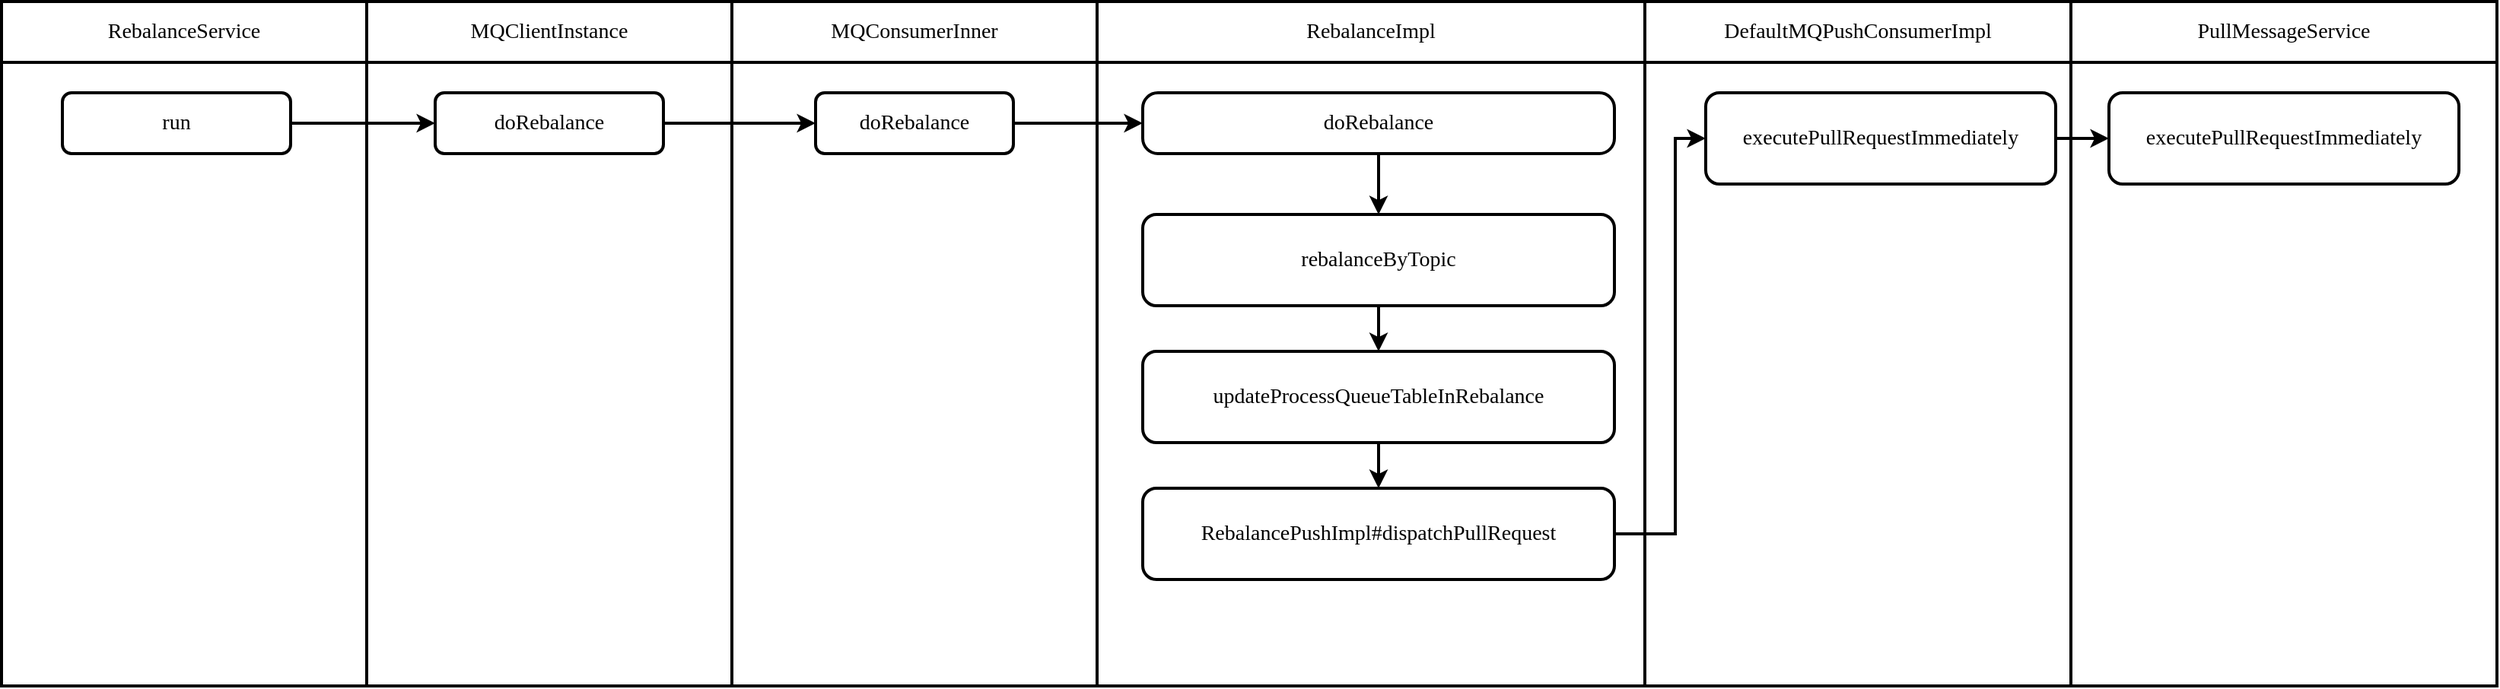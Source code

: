 <mxfile version="16.4.0" type="device" pages="8"><diagram id="lMCWoEtnwXuoA-U5MmhT" name="Consume启动流程"><mxGraphModel dx="1177" dy="860" grid="1" gridSize="10" guides="1" tooltips="1" connect="1" arrows="1" fold="1" page="1" pageScale="1" pageWidth="2000" pageHeight="2000" math="0" shadow="0"><root><mxCell id="Ta6jho1sP-uyBgsd3Lx7-0"/><mxCell id="Ta6jho1sP-uyBgsd3Lx7-1" parent="Ta6jho1sP-uyBgsd3Lx7-0"/><mxCell id="Ta6jho1sP-uyBgsd3Lx7-2" value="" style="rounded=0;whiteSpace=wrap;html=1;fontFamily=Comic Sans MS;fontSize=14;strokeWidth=2;" parent="Ta6jho1sP-uyBgsd3Lx7-1" vertex="1"><mxGeometry x="1480" y="200" width="280" height="410" as="geometry"/></mxCell><mxCell id="Ta6jho1sP-uyBgsd3Lx7-3" value="" style="rounded=0;whiteSpace=wrap;html=1;fontFamily=Comic Sans MS;fontSize=14;strokeWidth=2;" parent="Ta6jho1sP-uyBgsd3Lx7-1" vertex="1"><mxGeometry x="600" y="200" width="240" height="410" as="geometry"/></mxCell><mxCell id="Ta6jho1sP-uyBgsd3Lx7-4" value="" style="rounded=0;whiteSpace=wrap;html=1;fontFamily=Comic Sans MS;fontSize=14;strokeWidth=2;" parent="Ta6jho1sP-uyBgsd3Lx7-1" vertex="1"><mxGeometry x="1200" y="200" width="280" height="410" as="geometry"/></mxCell><mxCell id="Ta6jho1sP-uyBgsd3Lx7-5" value="" style="rounded=0;whiteSpace=wrap;html=1;fontFamily=Comic Sans MS;fontSize=14;strokeWidth=2;" parent="Ta6jho1sP-uyBgsd3Lx7-1" vertex="1"><mxGeometry x="840" y="200" width="360" height="410" as="geometry"/></mxCell><mxCell id="Ta6jho1sP-uyBgsd3Lx7-6" value="" style="rounded=0;whiteSpace=wrap;html=1;fontFamily=Comic Sans MS;fontSize=14;strokeWidth=2;" parent="Ta6jho1sP-uyBgsd3Lx7-1" vertex="1"><mxGeometry x="360" y="200" width="240" height="410" as="geometry"/></mxCell><mxCell id="Ta6jho1sP-uyBgsd3Lx7-7" value="RebalanceService" style="rounded=0;whiteSpace=wrap;html=1;fontFamily=Comic Sans MS;fontSize=14;strokeWidth=2;" parent="Ta6jho1sP-uyBgsd3Lx7-1" vertex="1"><mxGeometry x="120" y="160" width="240" height="40" as="geometry"/></mxCell><mxCell id="Ta6jho1sP-uyBgsd3Lx7-8" value="" style="rounded=0;whiteSpace=wrap;html=1;fontFamily=Comic Sans MS;fontSize=14;strokeWidth=2;" parent="Ta6jho1sP-uyBgsd3Lx7-1" vertex="1"><mxGeometry x="120" y="200" width="240" height="410" as="geometry"/></mxCell><mxCell id="Ta6jho1sP-uyBgsd3Lx7-9" style="edgeStyle=orthogonalEdgeStyle;rounded=0;orthogonalLoop=1;jettySize=auto;html=1;fontFamily=Comic Sans MS;fontSize=14;strokeWidth=2;" parent="Ta6jho1sP-uyBgsd3Lx7-1" source="Ta6jho1sP-uyBgsd3Lx7-10" target="Ta6jho1sP-uyBgsd3Lx7-13" edge="1"><mxGeometry relative="1" as="geometry"/></mxCell><mxCell id="Ta6jho1sP-uyBgsd3Lx7-10" value="run" style="rounded=1;whiteSpace=wrap;html=1;fontFamily=Comic Sans MS;fontSize=14;strokeWidth=2;" parent="Ta6jho1sP-uyBgsd3Lx7-1" vertex="1"><mxGeometry x="160" y="220" width="150" height="40" as="geometry"/></mxCell><mxCell id="Ta6jho1sP-uyBgsd3Lx7-11" value="MQClientInstance" style="rounded=0;whiteSpace=wrap;html=1;fontFamily=Comic Sans MS;fontSize=14;strokeWidth=2;" parent="Ta6jho1sP-uyBgsd3Lx7-1" vertex="1"><mxGeometry x="360" y="160" width="240" height="40" as="geometry"/></mxCell><mxCell id="Ta6jho1sP-uyBgsd3Lx7-12" style="edgeStyle=orthogonalEdgeStyle;rounded=0;orthogonalLoop=1;jettySize=auto;html=1;fontFamily=Comic Sans MS;fontSize=14;strokeWidth=2;" parent="Ta6jho1sP-uyBgsd3Lx7-1" source="Ta6jho1sP-uyBgsd3Lx7-13" target="Ta6jho1sP-uyBgsd3Lx7-16" edge="1"><mxGeometry relative="1" as="geometry"/></mxCell><mxCell id="Ta6jho1sP-uyBgsd3Lx7-13" value="doRebalance" style="rounded=1;whiteSpace=wrap;html=1;fontFamily=Comic Sans MS;fontSize=14;strokeWidth=2;" parent="Ta6jho1sP-uyBgsd3Lx7-1" vertex="1"><mxGeometry x="405" y="220" width="150" height="40" as="geometry"/></mxCell><mxCell id="Ta6jho1sP-uyBgsd3Lx7-14" value="MQConsumerInner" style="rounded=0;whiteSpace=wrap;html=1;fontFamily=Comic Sans MS;fontSize=14;strokeWidth=2;" parent="Ta6jho1sP-uyBgsd3Lx7-1" vertex="1"><mxGeometry x="600" y="160" width="240" height="40" as="geometry"/></mxCell><mxCell id="Ta6jho1sP-uyBgsd3Lx7-15" style="edgeStyle=orthogonalEdgeStyle;rounded=0;orthogonalLoop=1;jettySize=auto;html=1;fontFamily=Comic Sans MS;fontSize=14;strokeWidth=2;" parent="Ta6jho1sP-uyBgsd3Lx7-1" source="Ta6jho1sP-uyBgsd3Lx7-16" target="Ta6jho1sP-uyBgsd3Lx7-19" edge="1"><mxGeometry relative="1" as="geometry"/></mxCell><mxCell id="Ta6jho1sP-uyBgsd3Lx7-16" value="doRebalance" style="rounded=1;whiteSpace=wrap;html=1;fontFamily=Comic Sans MS;fontSize=14;strokeWidth=2;" parent="Ta6jho1sP-uyBgsd3Lx7-1" vertex="1"><mxGeometry x="655" y="220" width="130" height="40" as="geometry"/></mxCell><mxCell id="Ta6jho1sP-uyBgsd3Lx7-17" value="RebalanceImpl" style="rounded=0;whiteSpace=wrap;html=1;fontFamily=Comic Sans MS;fontSize=14;strokeWidth=2;" parent="Ta6jho1sP-uyBgsd3Lx7-1" vertex="1"><mxGeometry x="840" y="160" width="360" height="40" as="geometry"/></mxCell><mxCell id="Ta6jho1sP-uyBgsd3Lx7-18" style="edgeStyle=orthogonalEdgeStyle;rounded=0;orthogonalLoop=1;jettySize=auto;html=1;fontFamily=Comic Sans MS;fontSize=14;strokeWidth=2;entryX=0.5;entryY=0;entryDx=0;entryDy=0;" parent="Ta6jho1sP-uyBgsd3Lx7-1" source="Ta6jho1sP-uyBgsd3Lx7-19" target="Ta6jho1sP-uyBgsd3Lx7-21" edge="1"><mxGeometry relative="1" as="geometry"><mxPoint x="960" y="300" as="targetPoint"/></mxGeometry></mxCell><mxCell id="Ta6jho1sP-uyBgsd3Lx7-19" value="doRebalance" style="rounded=1;whiteSpace=wrap;html=1;fontFamily=Comic Sans MS;fontSize=14;strokeWidth=2;arcSize=25;" parent="Ta6jho1sP-uyBgsd3Lx7-1" vertex="1"><mxGeometry x="870" y="220" width="310" height="40" as="geometry"/></mxCell><mxCell id="Ta6jho1sP-uyBgsd3Lx7-20" value="" style="edgeStyle=orthogonalEdgeStyle;rounded=0;orthogonalLoop=1;jettySize=auto;html=1;fontFamily=Comic Sans MS;fontSize=14;strokeWidth=2;" parent="Ta6jho1sP-uyBgsd3Lx7-1" source="Ta6jho1sP-uyBgsd3Lx7-21" target="Ta6jho1sP-uyBgsd3Lx7-23" edge="1"><mxGeometry relative="1" as="geometry"/></mxCell><mxCell id="Ta6jho1sP-uyBgsd3Lx7-21" value="rebalanceByTopic" style="rounded=1;whiteSpace=wrap;html=1;fontFamily=Comic Sans MS;fontSize=14;strokeWidth=2;" parent="Ta6jho1sP-uyBgsd3Lx7-1" vertex="1"><mxGeometry x="870" y="300" width="310" height="60" as="geometry"/></mxCell><mxCell id="Ta6jho1sP-uyBgsd3Lx7-22" value="" style="edgeStyle=orthogonalEdgeStyle;rounded=0;orthogonalLoop=1;jettySize=auto;html=1;fontFamily=Comic Sans MS;fontSize=14;strokeWidth=2;" parent="Ta6jho1sP-uyBgsd3Lx7-1" source="Ta6jho1sP-uyBgsd3Lx7-23" target="Ta6jho1sP-uyBgsd3Lx7-25" edge="1"><mxGeometry relative="1" as="geometry"/></mxCell><mxCell id="Ta6jho1sP-uyBgsd3Lx7-23" value="updateProcessQueueTableInRebalance" style="whiteSpace=wrap;html=1;fontSize=14;fontFamily=Comic Sans MS;rounded=1;strokeWidth=2;" parent="Ta6jho1sP-uyBgsd3Lx7-1" vertex="1"><mxGeometry x="870" y="390" width="310" height="60" as="geometry"/></mxCell><mxCell id="Ta6jho1sP-uyBgsd3Lx7-24" style="edgeStyle=orthogonalEdgeStyle;rounded=0;orthogonalLoop=1;jettySize=auto;html=1;entryX=0;entryY=0.5;entryDx=0;entryDy=0;fontFamily=Comic Sans MS;fontSize=14;strokeWidth=2;" parent="Ta6jho1sP-uyBgsd3Lx7-1" source="Ta6jho1sP-uyBgsd3Lx7-25" target="Ta6jho1sP-uyBgsd3Lx7-28" edge="1"><mxGeometry relative="1" as="geometry"><Array as="points"><mxPoint x="1220" y="510"/><mxPoint x="1220" y="250"/></Array></mxGeometry></mxCell><mxCell id="Ta6jho1sP-uyBgsd3Lx7-25" value="RebalancePushImpl#dispatchPullRequest" style="whiteSpace=wrap;html=1;fontSize=14;fontFamily=Comic Sans MS;rounded=1;strokeWidth=2;" parent="Ta6jho1sP-uyBgsd3Lx7-1" vertex="1"><mxGeometry x="870" y="480" width="310" height="60" as="geometry"/></mxCell><mxCell id="Ta6jho1sP-uyBgsd3Lx7-26" value="DefaultMQPushConsumerImpl" style="rounded=0;whiteSpace=wrap;html=1;fontFamily=Comic Sans MS;fontSize=14;strokeWidth=2;" parent="Ta6jho1sP-uyBgsd3Lx7-1" vertex="1"><mxGeometry x="1200" y="160" width="280" height="40" as="geometry"/></mxCell><mxCell id="Ta6jho1sP-uyBgsd3Lx7-27" style="edgeStyle=orthogonalEdgeStyle;rounded=0;orthogonalLoop=1;jettySize=auto;html=1;entryX=0;entryY=0.5;entryDx=0;entryDy=0;fontFamily=Comic Sans MS;fontSize=14;strokeWidth=2;" parent="Ta6jho1sP-uyBgsd3Lx7-1" source="Ta6jho1sP-uyBgsd3Lx7-28" target="Ta6jho1sP-uyBgsd3Lx7-30" edge="1"><mxGeometry relative="1" as="geometry"/></mxCell><mxCell id="Ta6jho1sP-uyBgsd3Lx7-28" value="executePullRequestImmediately" style="rounded=1;whiteSpace=wrap;html=1;fontFamily=Comic Sans MS;fontSize=14;strokeWidth=2;" parent="Ta6jho1sP-uyBgsd3Lx7-1" vertex="1"><mxGeometry x="1240" y="220" width="230" height="60" as="geometry"/></mxCell><mxCell id="Ta6jho1sP-uyBgsd3Lx7-29" value="PullMessageService" style="rounded=0;whiteSpace=wrap;html=1;fontFamily=Comic Sans MS;fontSize=14;strokeWidth=2;" parent="Ta6jho1sP-uyBgsd3Lx7-1" vertex="1"><mxGeometry x="1480" y="160" width="280" height="40" as="geometry"/></mxCell><mxCell id="Ta6jho1sP-uyBgsd3Lx7-30" value="&lt;div&gt;executePullRequestImmediately&lt;/div&gt;" style="rounded=1;whiteSpace=wrap;html=1;fontFamily=Comic Sans MS;fontSize=14;strokeWidth=2;" parent="Ta6jho1sP-uyBgsd3Lx7-1" vertex="1"><mxGeometry x="1505" y="220" width="230" height="60" as="geometry"/></mxCell></root></mxGraphModel></diagram><diagram id="yP_qEplsZZhhpTa40CUZ" name="Consumer推启动流程"><mxGraphModel dx="1177" dy="860" grid="1" gridSize="10" guides="1" tooltips="1" connect="1" arrows="1" fold="1" page="1" pageScale="1" pageWidth="10000" pageHeight="10000" math="0" shadow="0"><root><mxCell id="eDP0dy-pWj_bLpIDU_9a-0"/><mxCell id="eDP0dy-pWj_bLpIDU_9a-1" parent="eDP0dy-pWj_bLpIDU_9a-0"/><mxCell id="eDP0dy-pWj_bLpIDU_9a-2" style="edgeStyle=orthogonalEdgeStyle;rounded=0;orthogonalLoop=1;jettySize=auto;html=1;fontFamily=Comic Sans MS;fontSize=14;strokeWidth=2;" edge="1" parent="eDP0dy-pWj_bLpIDU_9a-1" source="eDP0dy-pWj_bLpIDU_9a-4" target="eDP0dy-pWj_bLpIDU_9a-7"><mxGeometry relative="1" as="geometry"/></mxCell><mxCell id="eDP0dy-pWj_bLpIDU_9a-3" style="edgeStyle=orthogonalEdgeStyle;rounded=0;orthogonalLoop=1;jettySize=auto;html=1;fontFamily=Comic Sans MS;fontSize=14;strokeWidth=2;" edge="1" parent="eDP0dy-pWj_bLpIDU_9a-1" source="eDP0dy-pWj_bLpIDU_9a-4" target="eDP0dy-pWj_bLpIDU_9a-8"><mxGeometry relative="1" as="geometry"/></mxCell><mxCell id="eDP0dy-pWj_bLpIDU_9a-4" value="&lt;font style=&quot;font-size: 14px&quot; face=&quot;Comic Sans MS&quot;&gt;checkConfig&lt;/font&gt;" style="rounded=1;whiteSpace=wrap;html=1;strokeWidth=2;" vertex="1" parent="eDP0dy-pWj_bLpIDU_9a-1"><mxGeometry x="720" y="165" width="200" height="40" as="geometry"/></mxCell><mxCell id="eDP0dy-pWj_bLpIDU_9a-5" style="edgeStyle=orthogonalEdgeStyle;rounded=0;orthogonalLoop=1;jettySize=auto;html=1;fontFamily=Comic Sans MS;fontSize=14;strokeWidth=2;" edge="1" parent="eDP0dy-pWj_bLpIDU_9a-1" source="eDP0dy-pWj_bLpIDU_9a-7" target="eDP0dy-pWj_bLpIDU_9a-9"><mxGeometry relative="1" as="geometry"/></mxCell><mxCell id="eDP0dy-pWj_bLpIDU_9a-6" style="edgeStyle=orthogonalEdgeStyle;rounded=0;orthogonalLoop=1;jettySize=auto;html=1;fontFamily=Comic Sans MS;fontSize=14;strokeWidth=2;" edge="1" parent="eDP0dy-pWj_bLpIDU_9a-1" source="eDP0dy-pWj_bLpIDU_9a-7" target="eDP0dy-pWj_bLpIDU_9a-12"><mxGeometry relative="1" as="geometry"/></mxCell><mxCell id="eDP0dy-pWj_bLpIDU_9a-7" value="&lt;font face=&quot;Comic Sans MS&quot;&gt;&lt;span style=&quot;font-size: 14px&quot;&gt;copySubscription&lt;/span&gt;&lt;/font&gt;" style="rounded=1;whiteSpace=wrap;html=1;strokeWidth=2;" vertex="1" parent="eDP0dy-pWj_bLpIDU_9a-1"><mxGeometry x="720" y="260" width="200" height="40" as="geometry"/></mxCell><mxCell id="eDP0dy-pWj_bLpIDU_9a-8" value="校验相关配置" style="shape=note;strokeWidth=2;fontSize=14;size=20;whiteSpace=wrap;html=1;fillColor=#FFFF99;fontFamily=Comic Sans MS;align=left;" vertex="1" parent="eDP0dy-pWj_bLpIDU_9a-1"><mxGeometry x="360" y="160" width="325" height="50" as="geometry"/></mxCell><mxCell id="eDP0dy-pWj_bLpIDU_9a-9" value="构建topic订阅信息，并加入RebalanceImpl的订阅消息中，自动订阅重试Topic" style="shape=note;strokeWidth=2;fontSize=14;size=20;whiteSpace=wrap;html=1;fillColor=#FFFF99;fontFamily=Comic Sans MS;align=left;" vertex="1" parent="eDP0dy-pWj_bLpIDU_9a-1"><mxGeometry x="360" y="240" width="320" height="80" as="geometry"/></mxCell><mxCell id="eDP0dy-pWj_bLpIDU_9a-10" style="edgeStyle=orthogonalEdgeStyle;rounded=0;orthogonalLoop=1;jettySize=auto;html=1;fontFamily=Comic Sans MS;fontSize=14;strokeWidth=2;" edge="1" parent="eDP0dy-pWj_bLpIDU_9a-1" source="eDP0dy-pWj_bLpIDU_9a-12" target="eDP0dy-pWj_bLpIDU_9a-13"><mxGeometry relative="1" as="geometry"/></mxCell><mxCell id="eDP0dy-pWj_bLpIDU_9a-11" style="edgeStyle=orthogonalEdgeStyle;rounded=0;orthogonalLoop=1;jettySize=auto;html=1;fontFamily=Comic Sans MS;fontSize=14;strokeWidth=2;" edge="1" parent="eDP0dy-pWj_bLpIDU_9a-1" source="eDP0dy-pWj_bLpIDU_9a-12" target="eDP0dy-pWj_bLpIDU_9a-15"><mxGeometry relative="1" as="geometry"/></mxCell><mxCell id="eDP0dy-pWj_bLpIDU_9a-12" value="创建MQClientInstance实例" style="whiteSpace=wrap;html=1;fontSize=14;fontFamily=Comic Sans MS;rounded=1;strokeWidth=2;" vertex="1" parent="eDP0dy-pWj_bLpIDU_9a-1"><mxGeometry x="720" y="340" width="200" height="50" as="geometry"/></mxCell><mxCell id="eDP0dy-pWj_bLpIDU_9a-13" value="通过单例类MQClientManager创建一个MQClientInstance实例类，并缓存。ClientId为clientIP@instanceName@unitName" style="shape=note;strokeWidth=2;fontSize=14;size=20;whiteSpace=wrap;html=1;fillColor=#FFFF99;fontFamily=Comic Sans MS;align=left;" vertex="1" parent="eDP0dy-pWj_bLpIDU_9a-1"><mxGeometry x="360" y="330" width="320" height="70" as="geometry"/></mxCell><mxCell id="eDP0dy-pWj_bLpIDU_9a-14" style="edgeStyle=orthogonalEdgeStyle;rounded=0;orthogonalLoop=1;jettySize=auto;html=1;fontFamily=Comic Sans MS;fontSize=14;strokeWidth=2;entryX=0.5;entryY=0;entryDx=0;entryDy=0;" edge="1" parent="eDP0dy-pWj_bLpIDU_9a-1" source="eDP0dy-pWj_bLpIDU_9a-15" target="eDP0dy-pWj_bLpIDU_9a-27"><mxGeometry relative="1" as="geometry"/></mxCell><mxCell id="eDP0dy-pWj_bLpIDU_9a-15" value="填充RebalanceImpl相关属性" style="whiteSpace=wrap;html=1;fontSize=14;fontFamily=Comic Sans MS;rounded=1;strokeWidth=2;" vertex="1" parent="eDP0dy-pWj_bLpIDU_9a-1"><mxGeometry x="720" y="420" width="200" height="50" as="geometry"/></mxCell><mxCell id="eDP0dy-pWj_bLpIDU_9a-16" value="初始化消息消费进度，集群模式消息保存在Broker，广播模式消息保存在本地" style="shape=note;strokeWidth=2;fontSize=14;size=20;whiteSpace=wrap;html=1;fillColor=#FFFF99;fontFamily=Comic Sans MS;align=left;" vertex="1" parent="eDP0dy-pWj_bLpIDU_9a-1"><mxGeometry x="362.5" y="500" width="320" height="70" as="geometry"/></mxCell><mxCell id="eDP0dy-pWj_bLpIDU_9a-17" style="edgeStyle=orthogonalEdgeStyle;rounded=0;orthogonalLoop=1;jettySize=auto;html=1;fontFamily=Comic Sans MS;fontSize=14;strokeWidth=2;" edge="1" parent="eDP0dy-pWj_bLpIDU_9a-1" source="eDP0dy-pWj_bLpIDU_9a-19" target="eDP0dy-pWj_bLpIDU_9a-20"><mxGeometry relative="1" as="geometry"/></mxCell><mxCell id="eDP0dy-pWj_bLpIDU_9a-18" style="edgeStyle=orthogonalEdgeStyle;rounded=0;orthogonalLoop=1;jettySize=auto;html=1;fontFamily=Comic Sans MS;fontSize=14;strokeWidth=2;" edge="1" parent="eDP0dy-pWj_bLpIDU_9a-1" source="eDP0dy-pWj_bLpIDU_9a-19" target="eDP0dy-pWj_bLpIDU_9a-22"><mxGeometry relative="1" as="geometry"/></mxCell><mxCell id="eDP0dy-pWj_bLpIDU_9a-19" value="创建对应的消费线程服务，并启动线程" style="whiteSpace=wrap;html=1;fontSize=14;fontFamily=Comic Sans MS;rounded=1;strokeWidth=2;" vertex="1" parent="eDP0dy-pWj_bLpIDU_9a-1"><mxGeometry x="720" y="595" width="200" height="50" as="geometry"/></mxCell><mxCell id="eDP0dy-pWj_bLpIDU_9a-20" value="顺序消费和并发消费创建不同的消费线程服务" style="shape=note;strokeWidth=2;fontSize=14;size=20;whiteSpace=wrap;html=1;fillColor=#FFFF99;fontFamily=Comic Sans MS;align=left;" vertex="1" parent="eDP0dy-pWj_bLpIDU_9a-1"><mxGeometry x="360" y="600" width="320" height="40" as="geometry"/></mxCell><mxCell id="eDP0dy-pWj_bLpIDU_9a-21" style="edgeStyle=orthogonalEdgeStyle;rounded=0;orthogonalLoop=1;jettySize=auto;html=1;fontFamily=Comic Sans MS;fontSize=14;strokeWidth=2;" edge="1" parent="eDP0dy-pWj_bLpIDU_9a-1" source="eDP0dy-pWj_bLpIDU_9a-22" target="eDP0dy-pWj_bLpIDU_9a-24"><mxGeometry relative="1" as="geometry"/></mxCell><mxCell id="eDP0dy-pWj_bLpIDU_9a-22" value="注册消费实例DefaultMQPushConsumerImpl" style="whiteSpace=wrap;html=1;fontSize=14;fontFamily=Comic Sans MS;rounded=1;strokeWidth=2;" vertex="1" parent="eDP0dy-pWj_bLpIDU_9a-1"><mxGeometry x="720" y="670" width="200" height="50" as="geometry"/></mxCell><mxCell id="eDP0dy-pWj_bLpIDU_9a-23" style="edgeStyle=orthogonalEdgeStyle;rounded=0;orthogonalLoop=1;jettySize=auto;html=1;entryX=0;entryY=0.5;entryDx=0;entryDy=0;fontFamily=Comic Sans MS;fontSize=14;strokeWidth=2;" edge="1" parent="eDP0dy-pWj_bLpIDU_9a-1" source="eDP0dy-pWj_bLpIDU_9a-24" target="eDP0dy-pWj_bLpIDU_9a-29"><mxGeometry relative="1" as="geometry"/></mxCell><mxCell id="eDP0dy-pWj_bLpIDU_9a-24" value="启动MQClientInstance实例" style="whiteSpace=wrap;html=1;fontSize=14;fontFamily=Comic Sans MS;rounded=1;strokeWidth=2;" vertex="1" parent="eDP0dy-pWj_bLpIDU_9a-1"><mxGeometry x="720" y="760" width="200" height="40" as="geometry"/></mxCell><mxCell id="eDP0dy-pWj_bLpIDU_9a-25" style="edgeStyle=orthogonalEdgeStyle;rounded=0;orthogonalLoop=1;jettySize=auto;html=1;fontFamily=Comic Sans MS;fontSize=14;strokeWidth=2;" edge="1" parent="eDP0dy-pWj_bLpIDU_9a-1" source="eDP0dy-pWj_bLpIDU_9a-27" target="eDP0dy-pWj_bLpIDU_9a-16"><mxGeometry relative="1" as="geometry"/></mxCell><mxCell id="eDP0dy-pWj_bLpIDU_9a-26" style="edgeStyle=orthogonalEdgeStyle;rounded=0;orthogonalLoop=1;jettySize=auto;html=1;entryX=0.5;entryY=0;entryDx=0;entryDy=0;fontFamily=Comic Sans MS;fontSize=14;strokeWidth=2;" edge="1" parent="eDP0dy-pWj_bLpIDU_9a-1" source="eDP0dy-pWj_bLpIDU_9a-27" target="eDP0dy-pWj_bLpIDU_9a-19"><mxGeometry relative="1" as="geometry"/></mxCell><mxCell id="eDP0dy-pWj_bLpIDU_9a-27" value="初始化OffsetStore实例" style="whiteSpace=wrap;html=1;fontSize=14;fontFamily=Comic Sans MS;rounded=1;strokeWidth=2;" vertex="1" parent="eDP0dy-pWj_bLpIDU_9a-1"><mxGeometry x="720" y="510" width="200" height="50" as="geometry"/></mxCell><mxCell id="eDP0dy-pWj_bLpIDU_9a-28" value="" style="rounded=1;whiteSpace=wrap;html=1;fontFamily=Comic Sans MS;fontSize=14;strokeWidth=2;" vertex="1" parent="eDP0dy-pWj_bLpIDU_9a-1"><mxGeometry x="1030" y="410" width="160" height="40" as="geometry"/></mxCell><mxCell id="eDP0dy-pWj_bLpIDU_9a-29" value="" style="rounded=0;whiteSpace=wrap;html=1;fontFamily=Comic Sans MS;fontSize=14;strokeWidth=2;dashed=1;" vertex="1" parent="eDP0dy-pWj_bLpIDU_9a-1"><mxGeometry x="1000" y="400" width="310" height="400" as="geometry"/></mxCell><mxCell id="eDP0dy-pWj_bLpIDU_9a-30" value="" style="edgeStyle=orthogonalEdgeStyle;rounded=0;orthogonalLoop=1;jettySize=auto;html=1;fontFamily=Comic Sans MS;fontSize=14;strokeWidth=2;" edge="1" parent="eDP0dy-pWj_bLpIDU_9a-1" source="eDP0dy-pWj_bLpIDU_9a-31" target="eDP0dy-pWj_bLpIDU_9a-33"><mxGeometry relative="1" as="geometry"/></mxCell><mxCell id="eDP0dy-pWj_bLpIDU_9a-31" value="如果没有配置nameserver，则调用fetchNameServerAddr动态发现" style="rounded=0;whiteSpace=wrap;html=1;fontFamily=Comic Sans MS;fontSize=14;strokeWidth=2;fillColor=#dae8fc;strokeColor=#6c8ebf;" vertex="1" parent="eDP0dy-pWj_bLpIDU_9a-1"><mxGeometry x="1020" y="410" width="270" height="40" as="geometry"/></mxCell><mxCell id="eDP0dy-pWj_bLpIDU_9a-32" value="" style="edgeStyle=orthogonalEdgeStyle;rounded=0;orthogonalLoop=1;jettySize=auto;html=1;fontFamily=Comic Sans MS;fontSize=14;strokeWidth=2;" edge="1" parent="eDP0dy-pWj_bLpIDU_9a-1" source="eDP0dy-pWj_bLpIDU_9a-33" target="eDP0dy-pWj_bLpIDU_9a-35"><mxGeometry relative="1" as="geometry"/></mxCell><mxCell id="eDP0dy-pWj_bLpIDU_9a-33" value="remotingClient#start&lt;br&gt;启动Netty Client连接" style="whiteSpace=wrap;html=1;fontSize=14;fontFamily=Comic Sans MS;rounded=0;strokeWidth=2;fillColor=#dae8fc;strokeColor=#6c8ebf;align=center;" vertex="1" parent="eDP0dy-pWj_bLpIDU_9a-1"><mxGeometry x="1020" y="480" width="270" height="50" as="geometry"/></mxCell><mxCell id="eDP0dy-pWj_bLpIDU_9a-34" value="" style="edgeStyle=orthogonalEdgeStyle;rounded=0;orthogonalLoop=1;jettySize=auto;html=1;fontFamily=Comic Sans MS;fontSize=14;strokeWidth=2;" edge="1" parent="eDP0dy-pWj_bLpIDU_9a-1" source="eDP0dy-pWj_bLpIDU_9a-35" target="eDP0dy-pWj_bLpIDU_9a-37"><mxGeometry relative="1" as="geometry"/></mxCell><mxCell id="eDP0dy-pWj_bLpIDU_9a-35" value="startScheduledTask，默认120s动态抓取NameServer地址（只有没配置NameServer地址时生效）" style="whiteSpace=wrap;html=1;fontSize=14;fontFamily=Comic Sans MS;rounded=0;strokeWidth=2;fillColor=#dae8fc;strokeColor=#6c8ebf;align=center;" vertex="1" parent="eDP0dy-pWj_bLpIDU_9a-1"><mxGeometry x="1020" y="570" width="270" height="60" as="geometry"/></mxCell><mxCell id="eDP0dy-pWj_bLpIDU_9a-36" value="" style="edgeStyle=orthogonalEdgeStyle;rounded=0;orthogonalLoop=1;jettySize=auto;html=1;fontFamily=Comic Sans MS;fontSize=14;strokeWidth=2;" edge="1" parent="eDP0dy-pWj_bLpIDU_9a-1" source="eDP0dy-pWj_bLpIDU_9a-37" target="eDP0dy-pWj_bLpIDU_9a-38"><mxGeometry relative="1" as="geometry"/></mxCell><mxCell id="eDP0dy-pWj_bLpIDU_9a-37" value="pullMessageService.start()启动消费者消息拉取线程" style="whiteSpace=wrap;html=1;fontSize=14;fontFamily=Comic Sans MS;rounded=0;strokeWidth=2;fillColor=#fff2cc;strokeColor=#d6b656;" vertex="1" parent="eDP0dy-pWj_bLpIDU_9a-1"><mxGeometry x="1020" y="660" width="270" height="40" as="geometry"/></mxCell><mxCell id="eDP0dy-pWj_bLpIDU_9a-38" value="rebalanceService.start()启动消费者重平衡线程" style="whiteSpace=wrap;html=1;fontSize=14;fontFamily=Comic Sans MS;rounded=0;strokeWidth=2;fillColor=#fff2cc;strokeColor=#d6b656;" vertex="1" parent="eDP0dy-pWj_bLpIDU_9a-1"><mxGeometry x="1022.5" y="740" width="265" height="50" as="geometry"/></mxCell></root></mxGraphModel></diagram><diagram id="IJVKt83zdMLjOd3JXY5_" name="Consumer拉启动流程"><mxGraphModel dx="970" dy="638" grid="1" gridSize="10" guides="1" tooltips="1" connect="1" arrows="1" fold="1" page="1" pageScale="1" pageWidth="10000" pageHeight="10000" math="0" shadow="0"><root><mxCell id="8bwl42SNYstzyH-Y4M3t-0"/><mxCell id="8bwl42SNYstzyH-Y4M3t-1" parent="8bwl42SNYstzyH-Y4M3t-0"/><mxCell id="OgTJeVo2XnhZBIv73l74-0" style="edgeStyle=orthogonalEdgeStyle;rounded=0;orthogonalLoop=1;jettySize=auto;html=1;fontFamily=Comic Sans MS;fontSize=14;strokeWidth=2;" edge="1" parent="8bwl42SNYstzyH-Y4M3t-1" source="OgTJeVo2XnhZBIv73l74-2" target="OgTJeVo2XnhZBIv73l74-5"><mxGeometry relative="1" as="geometry"/></mxCell><mxCell id="OgTJeVo2XnhZBIv73l74-1" style="edgeStyle=orthogonalEdgeStyle;rounded=0;orthogonalLoop=1;jettySize=auto;html=1;fontFamily=Comic Sans MS;fontSize=14;strokeWidth=2;" edge="1" parent="8bwl42SNYstzyH-Y4M3t-1" source="OgTJeVo2XnhZBIv73l74-2" target="OgTJeVo2XnhZBIv73l74-6"><mxGeometry relative="1" as="geometry"/></mxCell><mxCell id="OgTJeVo2XnhZBIv73l74-2" value="&lt;font style=&quot;font-size: 14px&quot; face=&quot;Comic Sans MS&quot;&gt;checkConfig&lt;/font&gt;" style="rounded=1;whiteSpace=wrap;html=1;strokeWidth=2;" vertex="1" parent="8bwl42SNYstzyH-Y4M3t-1"><mxGeometry x="720" y="165" width="200" height="40" as="geometry"/></mxCell><mxCell id="OgTJeVo2XnhZBIv73l74-3" style="edgeStyle=orthogonalEdgeStyle;rounded=0;orthogonalLoop=1;jettySize=auto;html=1;fontFamily=Comic Sans MS;fontSize=14;strokeWidth=2;" edge="1" parent="8bwl42SNYstzyH-Y4M3t-1" source="OgTJeVo2XnhZBIv73l74-5" target="OgTJeVo2XnhZBIv73l74-7"><mxGeometry relative="1" as="geometry"/></mxCell><mxCell id="OgTJeVo2XnhZBIv73l74-4" style="edgeStyle=orthogonalEdgeStyle;rounded=0;orthogonalLoop=1;jettySize=auto;html=1;fontFamily=Comic Sans MS;fontSize=14;strokeWidth=2;" edge="1" parent="8bwl42SNYstzyH-Y4M3t-1" source="OgTJeVo2XnhZBIv73l74-5" target="OgTJeVo2XnhZBIv73l74-10"><mxGeometry relative="1" as="geometry"/></mxCell><mxCell id="OgTJeVo2XnhZBIv73l74-5" value="&lt;font face=&quot;Comic Sans MS&quot;&gt;&lt;span style=&quot;font-size: 14px&quot;&gt;copySubscription&lt;/span&gt;&lt;/font&gt;" style="rounded=1;whiteSpace=wrap;html=1;strokeWidth=2;" vertex="1" parent="8bwl42SNYstzyH-Y4M3t-1"><mxGeometry x="720" y="260" width="200" height="40" as="geometry"/></mxCell><mxCell id="OgTJeVo2XnhZBIv73l74-6" value="校验相关配置" style="shape=note;strokeWidth=2;fontSize=14;size=20;whiteSpace=wrap;html=1;fillColor=#FFFF99;fontFamily=Comic Sans MS;align=left;" vertex="1" parent="8bwl42SNYstzyH-Y4M3t-1"><mxGeometry x="360" y="160" width="325" height="50" as="geometry"/></mxCell><mxCell id="OgTJeVo2XnhZBIv73l74-7" value="构建topic订阅信息，并加入RebalanceImpl的订阅消息中，自动订阅重试Topic" style="shape=note;strokeWidth=2;fontSize=14;size=20;whiteSpace=wrap;html=1;fillColor=#FFFF99;fontFamily=Comic Sans MS;align=left;" vertex="1" parent="8bwl42SNYstzyH-Y4M3t-1"><mxGeometry x="360" y="240" width="320" height="80" as="geometry"/></mxCell><mxCell id="OgTJeVo2XnhZBIv73l74-8" style="edgeStyle=orthogonalEdgeStyle;rounded=0;orthogonalLoop=1;jettySize=auto;html=1;fontFamily=Comic Sans MS;fontSize=14;strokeWidth=2;" edge="1" parent="8bwl42SNYstzyH-Y4M3t-1" source="OgTJeVo2XnhZBIv73l74-10" target="OgTJeVo2XnhZBIv73l74-11"><mxGeometry relative="1" as="geometry"/></mxCell><mxCell id="OgTJeVo2XnhZBIv73l74-9" style="edgeStyle=orthogonalEdgeStyle;rounded=0;orthogonalLoop=1;jettySize=auto;html=1;fontFamily=Comic Sans MS;fontSize=14;strokeWidth=2;" edge="1" parent="8bwl42SNYstzyH-Y4M3t-1" source="OgTJeVo2XnhZBIv73l74-10" target="OgTJeVo2XnhZBIv73l74-13"><mxGeometry relative="1" as="geometry"/></mxCell><mxCell id="OgTJeVo2XnhZBIv73l74-10" value="创建MQClientInstance实例" style="whiteSpace=wrap;html=1;fontSize=14;fontFamily=Comic Sans MS;rounded=1;strokeWidth=2;" vertex="1" parent="8bwl42SNYstzyH-Y4M3t-1"><mxGeometry x="720" y="340" width="200" height="50" as="geometry"/></mxCell><mxCell id="OgTJeVo2XnhZBIv73l74-11" value="通过单例类MQClientManager创建一个MQClientInstance实例类，并缓存。ClientId为clientIP@instanceName@unitName" style="shape=note;strokeWidth=2;fontSize=14;size=20;whiteSpace=wrap;html=1;fillColor=#FFFF99;fontFamily=Comic Sans MS;align=left;" vertex="1" parent="8bwl42SNYstzyH-Y4M3t-1"><mxGeometry x="360" y="330" width="320" height="70" as="geometry"/></mxCell><mxCell id="OgTJeVo2XnhZBIv73l74-39" style="edgeStyle=orthogonalEdgeStyle;rounded=0;orthogonalLoop=1;jettySize=auto;html=1;entryX=0.5;entryY=0;entryDx=0;entryDy=0;strokeWidth=2;" edge="1" parent="8bwl42SNYstzyH-Y4M3t-1" source="OgTJeVo2XnhZBIv73l74-13" target="OgTJeVo2XnhZBIv73l74-37"><mxGeometry relative="1" as="geometry"/></mxCell><mxCell id="OgTJeVo2XnhZBIv73l74-13" value="填充RebalanceImpl相关属性" style="whiteSpace=wrap;html=1;fontSize=14;fontFamily=Comic Sans MS;rounded=1;strokeWidth=2;" vertex="1" parent="8bwl42SNYstzyH-Y4M3t-1"><mxGeometry x="720" y="420" width="200" height="50" as="geometry"/></mxCell><mxCell id="OgTJeVo2XnhZBIv73l74-14" value="初始化消息消费进度，集群模式消息保存在Broker，广播模式消息保存在本地" style="shape=note;strokeWidth=2;fontSize=14;size=20;whiteSpace=wrap;html=1;fillColor=#FFFF99;fontFamily=Comic Sans MS;align=left;" vertex="1" parent="8bwl42SNYstzyH-Y4M3t-1"><mxGeometry x="362.5" y="590" width="320" height="70" as="geometry"/></mxCell><mxCell id="OgTJeVo2XnhZBIv73l74-15" style="edgeStyle=orthogonalEdgeStyle;rounded=0;orthogonalLoop=1;jettySize=auto;html=1;fontFamily=Comic Sans MS;fontSize=14;strokeWidth=2;" edge="1" parent="8bwl42SNYstzyH-Y4M3t-1" source="OgTJeVo2XnhZBIv73l74-17" target="OgTJeVo2XnhZBIv73l74-18"><mxGeometry relative="1" as="geometry"/></mxCell><mxCell id="OgTJeVo2XnhZBIv73l74-16" style="edgeStyle=orthogonalEdgeStyle;rounded=0;orthogonalLoop=1;jettySize=auto;html=1;fontFamily=Comic Sans MS;fontSize=14;strokeWidth=2;" edge="1" parent="8bwl42SNYstzyH-Y4M3t-1" source="OgTJeVo2XnhZBIv73l74-17" target="OgTJeVo2XnhZBIv73l74-20"><mxGeometry relative="1" as="geometry"/></mxCell><mxCell id="OgTJeVo2XnhZBIv73l74-17" value="创建对应的消费线程服务，并启动线程" style="whiteSpace=wrap;html=1;fontSize=14;fontFamily=Comic Sans MS;rounded=1;strokeWidth=2;" vertex="1" parent="8bwl42SNYstzyH-Y4M3t-1"><mxGeometry x="720" y="685" width="200" height="50" as="geometry"/></mxCell><mxCell id="OgTJeVo2XnhZBIv73l74-18" value="顺序消费和并发消费创建不同的消费线程服务" style="shape=note;strokeWidth=2;fontSize=14;size=20;whiteSpace=wrap;html=1;fillColor=#FFFF99;fontFamily=Comic Sans MS;align=left;" vertex="1" parent="8bwl42SNYstzyH-Y4M3t-1"><mxGeometry x="360" y="690" width="320" height="40" as="geometry"/></mxCell><mxCell id="OgTJeVo2XnhZBIv73l74-19" style="edgeStyle=orthogonalEdgeStyle;rounded=0;orthogonalLoop=1;jettySize=auto;html=1;fontFamily=Comic Sans MS;fontSize=14;strokeWidth=2;" edge="1" parent="8bwl42SNYstzyH-Y4M3t-1" source="OgTJeVo2XnhZBIv73l74-20" target="OgTJeVo2XnhZBIv73l74-22"><mxGeometry relative="1" as="geometry"/></mxCell><mxCell id="OgTJeVo2XnhZBIv73l74-20" value="注册消费实例DefaultMQPushConsumerImpl" style="whiteSpace=wrap;html=1;fontSize=14;fontFamily=Comic Sans MS;rounded=1;strokeWidth=2;" vertex="1" parent="8bwl42SNYstzyH-Y4M3t-1"><mxGeometry x="720" y="760" width="200" height="50" as="geometry"/></mxCell><mxCell id="OgTJeVo2XnhZBIv73l74-21" style="edgeStyle=orthogonalEdgeStyle;rounded=0;orthogonalLoop=1;jettySize=auto;html=1;entryX=0;entryY=0.5;entryDx=0;entryDy=0;fontFamily=Comic Sans MS;fontSize=14;strokeWidth=2;" edge="1" parent="8bwl42SNYstzyH-Y4M3t-1" source="OgTJeVo2XnhZBIv73l74-22" target="OgTJeVo2XnhZBIv73l74-27"><mxGeometry relative="1" as="geometry"/></mxCell><mxCell id="OgTJeVo2XnhZBIv73l74-22" value="启动MQClientInstance实例" style="whiteSpace=wrap;html=1;fontSize=14;fontFamily=Comic Sans MS;rounded=1;strokeWidth=2;" vertex="1" parent="8bwl42SNYstzyH-Y4M3t-1"><mxGeometry x="720" y="850" width="200" height="40" as="geometry"/></mxCell><mxCell id="OgTJeVo2XnhZBIv73l74-23" style="edgeStyle=orthogonalEdgeStyle;rounded=0;orthogonalLoop=1;jettySize=auto;html=1;fontFamily=Comic Sans MS;fontSize=14;strokeWidth=2;" edge="1" parent="8bwl42SNYstzyH-Y4M3t-1" source="OgTJeVo2XnhZBIv73l74-25" target="OgTJeVo2XnhZBIv73l74-14"><mxGeometry relative="1" as="geometry"/></mxCell><mxCell id="OgTJeVo2XnhZBIv73l74-24" style="edgeStyle=orthogonalEdgeStyle;rounded=0;orthogonalLoop=1;jettySize=auto;html=1;entryX=0.5;entryY=0;entryDx=0;entryDy=0;fontFamily=Comic Sans MS;fontSize=14;strokeWidth=2;" edge="1" parent="8bwl42SNYstzyH-Y4M3t-1" source="OgTJeVo2XnhZBIv73l74-25" target="OgTJeVo2XnhZBIv73l74-17"><mxGeometry relative="1" as="geometry"/></mxCell><mxCell id="OgTJeVo2XnhZBIv73l74-25" value="初始化OffsetStore实例" style="whiteSpace=wrap;html=1;fontSize=14;fontFamily=Comic Sans MS;rounded=1;strokeWidth=2;" vertex="1" parent="8bwl42SNYstzyH-Y4M3t-1"><mxGeometry x="720" y="600" width="200" height="50" as="geometry"/></mxCell><mxCell id="OgTJeVo2XnhZBIv73l74-26" value="" style="rounded=1;whiteSpace=wrap;html=1;fontFamily=Comic Sans MS;fontSize=14;strokeWidth=2;" vertex="1" parent="8bwl42SNYstzyH-Y4M3t-1"><mxGeometry x="1030" y="410" width="160" height="40" as="geometry"/></mxCell><mxCell id="OgTJeVo2XnhZBIv73l74-27" value="" style="rounded=0;whiteSpace=wrap;html=1;fontFamily=Comic Sans MS;fontSize=14;strokeWidth=2;dashed=1;" vertex="1" parent="8bwl42SNYstzyH-Y4M3t-1"><mxGeometry x="1000" y="400" width="310" height="400" as="geometry"/></mxCell><mxCell id="OgTJeVo2XnhZBIv73l74-28" value="" style="edgeStyle=orthogonalEdgeStyle;rounded=0;orthogonalLoop=1;jettySize=auto;html=1;fontFamily=Comic Sans MS;fontSize=14;strokeWidth=2;" edge="1" parent="8bwl42SNYstzyH-Y4M3t-1" source="OgTJeVo2XnhZBIv73l74-29" target="OgTJeVo2XnhZBIv73l74-31"><mxGeometry relative="1" as="geometry"/></mxCell><mxCell id="OgTJeVo2XnhZBIv73l74-29" value="如果没有配置nameserver，则调用fetchNameServerAddr动态发现" style="rounded=0;whiteSpace=wrap;html=1;fontFamily=Comic Sans MS;fontSize=14;strokeWidth=2;fillColor=#dae8fc;strokeColor=#6c8ebf;" vertex="1" parent="8bwl42SNYstzyH-Y4M3t-1"><mxGeometry x="1020" y="410" width="270" height="40" as="geometry"/></mxCell><mxCell id="OgTJeVo2XnhZBIv73l74-30" value="" style="edgeStyle=orthogonalEdgeStyle;rounded=0;orthogonalLoop=1;jettySize=auto;html=1;fontFamily=Comic Sans MS;fontSize=14;strokeWidth=2;" edge="1" parent="8bwl42SNYstzyH-Y4M3t-1" source="OgTJeVo2XnhZBIv73l74-31" target="OgTJeVo2XnhZBIv73l74-33"><mxGeometry relative="1" as="geometry"/></mxCell><mxCell id="OgTJeVo2XnhZBIv73l74-31" value="remotingClient#start&lt;br&gt;启动Netty Client连接" style="whiteSpace=wrap;html=1;fontSize=14;fontFamily=Comic Sans MS;rounded=0;strokeWidth=2;fillColor=#dae8fc;strokeColor=#6c8ebf;align=center;" vertex="1" parent="8bwl42SNYstzyH-Y4M3t-1"><mxGeometry x="1020" y="480" width="270" height="50" as="geometry"/></mxCell><mxCell id="OgTJeVo2XnhZBIv73l74-32" value="" style="edgeStyle=orthogonalEdgeStyle;rounded=0;orthogonalLoop=1;jettySize=auto;html=1;fontFamily=Comic Sans MS;fontSize=14;strokeWidth=2;" edge="1" parent="8bwl42SNYstzyH-Y4M3t-1" source="OgTJeVo2XnhZBIv73l74-33" target="OgTJeVo2XnhZBIv73l74-35"><mxGeometry relative="1" as="geometry"/></mxCell><mxCell id="OgTJeVo2XnhZBIv73l74-33" value="startScheduledTask，默认120s动态抓取NameServer地址（只有没配置NameServer地址时生效）" style="whiteSpace=wrap;html=1;fontSize=14;fontFamily=Comic Sans MS;rounded=0;strokeWidth=2;fillColor=#dae8fc;strokeColor=#6c8ebf;align=center;" vertex="1" parent="8bwl42SNYstzyH-Y4M3t-1"><mxGeometry x="1020" y="570" width="270" height="60" as="geometry"/></mxCell><mxCell id="OgTJeVo2XnhZBIv73l74-34" value="" style="edgeStyle=orthogonalEdgeStyle;rounded=0;orthogonalLoop=1;jettySize=auto;html=1;fontFamily=Comic Sans MS;fontSize=14;strokeWidth=2;" edge="1" parent="8bwl42SNYstzyH-Y4M3t-1" source="OgTJeVo2XnhZBIv73l74-35" target="OgTJeVo2XnhZBIv73l74-36"><mxGeometry relative="1" as="geometry"/></mxCell><mxCell id="OgTJeVo2XnhZBIv73l74-35" value="pullMessageService.start()启动消费者消息拉取线程" style="whiteSpace=wrap;html=1;fontSize=14;fontFamily=Comic Sans MS;rounded=0;strokeWidth=2;fillColor=#fff2cc;strokeColor=#d6b656;" vertex="1" parent="8bwl42SNYstzyH-Y4M3t-1"><mxGeometry x="1020" y="660" width="270" height="40" as="geometry"/></mxCell><mxCell id="OgTJeVo2XnhZBIv73l74-36" value="rebalanceService.start()启动消费者重平衡线程" style="whiteSpace=wrap;html=1;fontSize=14;fontFamily=Comic Sans MS;rounded=0;strokeWidth=2;fillColor=#fff2cc;strokeColor=#d6b656;" vertex="1" parent="8bwl42SNYstzyH-Y4M3t-1"><mxGeometry x="1022.5" y="740" width="265" height="50" as="geometry"/></mxCell><mxCell id="OgTJeVo2XnhZBIv73l74-40" style="edgeStyle=orthogonalEdgeStyle;rounded=0;orthogonalLoop=1;jettySize=auto;html=1;entryX=0.5;entryY=0;entryDx=0;entryDy=0;strokeWidth=2;" edge="1" parent="8bwl42SNYstzyH-Y4M3t-1" source="OgTJeVo2XnhZBIv73l74-37" target="OgTJeVo2XnhZBIv73l74-25"><mxGeometry relative="1" as="geometry"/></mxCell><mxCell id="OgTJeVo2XnhZBIv73l74-37" value="创建PullAPIWrapper" style="whiteSpace=wrap;html=1;fontSize=14;fontFamily=Comic Sans MS;rounded=1;strokeWidth=2;" vertex="1" parent="8bwl42SNYstzyH-Y4M3t-1"><mxGeometry x="720" y="500" width="200" height="50" as="geometry"/></mxCell></root></mxGraphModel></diagram><diagram id="hElOtE7gweJHh6s5UFC9" name="消息拉取"><mxGraphModel dx="1417" dy="860" grid="1" gridSize="10" guides="1" tooltips="1" connect="1" arrows="1" fold="1" page="1" pageScale="1" pageWidth="2000" pageHeight="2000" math="0" shadow="0"><root><mxCell id="0"/><mxCell id="1" parent="0"/><mxCell id="830C65F7BS6DPe4P7Mru-22" value="" style="rounded=0;whiteSpace=wrap;html=1;strokeWidth=2;" parent="1" vertex="1"><mxGeometry x="1320" y="560" width="280" height="293" as="geometry"/></mxCell><mxCell id="830C65F7BS6DPe4P7Mru-19" value="" style="rounded=0;whiteSpace=wrap;html=1;strokeWidth=2;" parent="1" vertex="1"><mxGeometry x="1320" y="240" width="280" height="110" as="geometry"/></mxCell><mxCell id="830C65F7BS6DPe4P7Mru-29" value="" style="rounded=0;whiteSpace=wrap;html=1;strokeWidth=2;" parent="1" vertex="1"><mxGeometry x="960" y="600" width="280" height="80" as="geometry"/></mxCell><mxCell id="830C65F7BS6DPe4P7Mru-4" value="" style="rounded=0;whiteSpace=wrap;html=1;strokeWidth=2;" parent="1" vertex="1"><mxGeometry x="960" y="240" width="280" height="200" as="geometry"/></mxCell><mxCell id="830C65F7BS6DPe4P7Mru-2" value="" style="rounded=0;whiteSpace=wrap;html=1;strokeWidth=2;" parent="1" vertex="1"><mxGeometry x="640" y="240" width="280" height="450" as="geometry"/></mxCell><mxCell id="OnARLGBXD7gj0Go_P7m2-1" value="PullMessageService" style="rounded=0;whiteSpace=wrap;html=1;fontFamily=Comic Sans MS;fontSize=14;strokeWidth=2;" parent="1" vertex="1"><mxGeometry x="640" y="200" width="280" height="40" as="geometry"/></mxCell><mxCell id="830C65F7BS6DPe4P7Mru-1" value="DefaultMQPushConsumerImpl" style="rounded=0;whiteSpace=wrap;html=1;fontFamily=Comic Sans MS;fontSize=14;strokeWidth=2;" parent="1" vertex="1"><mxGeometry x="960" y="200" width="280" height="40" as="geometry"/></mxCell><mxCell id="830C65F7BS6DPe4P7Mru-10" style="edgeStyle=orthogonalEdgeStyle;rounded=0;orthogonalLoop=1;jettySize=auto;html=1;entryX=0;entryY=0.5;entryDx=0;entryDy=0;strokeWidth=2;" parent="1" source="830C65F7BS6DPe4P7Mru-3" target="830C65F7BS6DPe4P7Mru-9" edge="1"><mxGeometry relative="1" as="geometry"/></mxCell><mxCell id="830C65F7BS6DPe4P7Mru-3" value="从LinkedBlockingQueue&amp;lt;PullRequest&amp;gt; 队列中获取PullRequest，获取不到就阻塞" style="rounded=0;whiteSpace=wrap;html=1;strokeWidth=2;" parent="1" vertex="1"><mxGeometry x="660" y="320" width="250" height="40" as="geometry"/></mxCell><mxCell id="830C65F7BS6DPe4P7Mru-7" style="edgeStyle=orthogonalEdgeStyle;rounded=0;orthogonalLoop=1;jettySize=auto;html=1;strokeWidth=2;" parent="1" target="830C65F7BS6DPe4P7Mru-3" edge="1"><mxGeometry relative="1" as="geometry"><mxPoint x="785" y="290" as="sourcePoint"/></mxGeometry></mxCell><mxCell id="830C65F7BS6DPe4P7Mru-8" value="run不断执行" style="rounded=0;whiteSpace=wrap;html=1;strokeWidth=2;" parent="1" vertex="1"><mxGeometry x="660" y="250" width="250" height="40" as="geometry"/></mxCell><mxCell id="830C65F7BS6DPe4P7Mru-12" style="edgeStyle=orthogonalEdgeStyle;rounded=0;orthogonalLoop=1;jettySize=auto;html=1;entryX=1;entryY=0.5;entryDx=0;entryDy=0;strokeWidth=2;exitX=0.5;exitY=1;exitDx=0;exitDy=0;" parent="1" source="830C65F7BS6DPe4P7Mru-9" target="830C65F7BS6DPe4P7Mru-11" edge="1"><mxGeometry relative="1" as="geometry"><Array as="points"><mxPoint x="1105" y="350"/><mxPoint x="970" y="350"/><mxPoint x="970" y="540"/></Array></mxGeometry></mxCell><mxCell id="830C65F7BS6DPe4P7Mru-34" style="edgeStyle=orthogonalEdgeStyle;rounded=0;orthogonalLoop=1;jettySize=auto;html=1;fontFamily=Comic Sans MS;strokeWidth=2;" parent="1" source="830C65F7BS6DPe4P7Mru-9" target="830C65F7BS6DPe4P7Mru-17" edge="1"><mxGeometry relative="1" as="geometry"/></mxCell><mxCell id="830C65F7BS6DPe4P7Mru-9" value="&lt;font face=&quot;Comic Sans MS&quot;&gt;pullMessage(PullRequest)出现错误则重新放入队&lt;/font&gt;列" style="rounded=0;whiteSpace=wrap;html=1;strokeWidth=2;" parent="1" vertex="1"><mxGeometry x="990" y="250" width="230" height="50" as="geometry"/></mxCell><mxCell id="830C65F7BS6DPe4P7Mru-14" style="edgeStyle=orthogonalEdgeStyle;rounded=0;orthogonalLoop=1;jettySize=auto;html=1;entryX=0.5;entryY=0;entryDx=0;entryDy=0;strokeWidth=2;" parent="1" source="830C65F7BS6DPe4P7Mru-11" target="830C65F7BS6DPe4P7Mru-13" edge="1"><mxGeometry relative="1" as="geometry"/></mxCell><mxCell id="830C65F7BS6DPe4P7Mru-11" value="executePullRequestLater" style="rounded=0;whiteSpace=wrap;html=1;strokeWidth=2;" parent="1" vertex="1"><mxGeometry x="660" y="520" width="250" height="40" as="geometry"/></mxCell><mxCell id="830C65F7BS6DPe4P7Mru-13" value="将PullRequest重新放入阻塞队列LinkedBlockingQueue&amp;lt;PullRequest&amp;gt;&amp;nbsp;" style="rounded=0;whiteSpace=wrap;html=1;strokeWidth=2;" parent="1" vertex="1"><mxGeometry x="660" y="590" width="250" height="40" as="geometry"/></mxCell><mxCell id="830C65F7BS6DPe4P7Mru-36" style="edgeStyle=orthogonalEdgeStyle;rounded=0;orthogonalLoop=1;jettySize=auto;html=1;entryX=0;entryY=0.5;entryDx=0;entryDy=0;fontFamily=Comic Sans MS;strokeWidth=2;" parent="1" source="830C65F7BS6DPe4P7Mru-17" target="830C65F7BS6DPe4P7Mru-20" edge="1"><mxGeometry relative="1" as="geometry"/></mxCell><mxCell id="830C65F7BS6DPe4P7Mru-17" value="&lt;font face=&quot;Comic Sans MS&quot;&gt;pullMessage(PullRequest)&lt;/font&gt;" style="rounded=0;whiteSpace=wrap;html=1;strokeWidth=2;" parent="1" vertex="1"><mxGeometry x="990" y="370" width="230" height="50" as="geometry"/></mxCell><mxCell id="830C65F7BS6DPe4P7Mru-18" value="PullAPIWrapper" style="rounded=0;whiteSpace=wrap;html=1;fontFamily=Comic Sans MS;fontSize=14;strokeWidth=2;" parent="1" vertex="1"><mxGeometry x="1320" y="200" width="280" height="40" as="geometry"/></mxCell><mxCell id="830C65F7BS6DPe4P7Mru-37" style="edgeStyle=orthogonalEdgeStyle;rounded=0;orthogonalLoop=1;jettySize=auto;html=1;entryX=1;entryY=0.5;entryDx=0;entryDy=0;fontFamily=Comic Sans MS;strokeWidth=2;" parent="1" source="830C65F7BS6DPe4P7Mru-20" target="830C65F7BS6DPe4P7Mru-23" edge="1"><mxGeometry relative="1" as="geometry"><Array as="points"><mxPoint x="1630" y="275"/><mxPoint x="1630" y="605"/></Array></mxGeometry></mxCell><mxCell id="830C65F7BS6DPe4P7Mru-20" value="&lt;font face=&quot;Comic Sans MS&quot;&gt;pullKernelImpl&lt;/font&gt;" style="rounded=0;whiteSpace=wrap;html=1;strokeWidth=2;" parent="1" vertex="1"><mxGeometry x="1345" y="250" width="230" height="50" as="geometry"/></mxCell><mxCell id="830C65F7BS6DPe4P7Mru-21" value="MQClientAPIImpl" style="rounded=0;whiteSpace=wrap;html=1;fontFamily=Comic Sans MS;fontSize=14;strokeWidth=2;" parent="1" vertex="1"><mxGeometry x="1320" y="520" width="280" height="40" as="geometry"/></mxCell><mxCell id="830C65F7BS6DPe4P7Mru-25" value="" style="edgeStyle=orthogonalEdgeStyle;rounded=0;orthogonalLoop=1;jettySize=auto;html=1;strokeWidth=2;" parent="1" source="830C65F7BS6DPe4P7Mru-23" target="830C65F7BS6DPe4P7Mru-24" edge="1"><mxGeometry relative="1" as="geometry"/></mxCell><mxCell id="830C65F7BS6DPe4P7Mru-23" value="&lt;font face=&quot;Comic Sans MS&quot;&gt;pullMessage&lt;/font&gt;" style="rounded=0;whiteSpace=wrap;html=1;strokeWidth=2;" parent="1" vertex="1"><mxGeometry x="1355" y="580" width="230" height="50" as="geometry"/></mxCell><mxCell id="830C65F7BS6DPe4P7Mru-32" style="edgeStyle=orthogonalEdgeStyle;rounded=0;orthogonalLoop=1;jettySize=auto;html=1;entryX=1;entryY=0.5;entryDx=0;entryDy=0;fontFamily=Comic Sans MS;strokeWidth=2;" parent="1" source="830C65F7BS6DPe4P7Mru-24" target="830C65F7BS6DPe4P7Mru-30" edge="1"><mxGeometry relative="1" as="geometry"/></mxCell><mxCell id="830C65F7BS6DPe4P7Mru-24" value="&lt;font face=&quot;Comic Sans MS&quot;&gt;pullMessageAsync或者&lt;br&gt;pullMessageSync&lt;br&gt;发送PULL_MESSAGE消息&lt;br&gt;&lt;/font&gt;" style="whiteSpace=wrap;html=1;rounded=0;strokeWidth=2;" parent="1" vertex="1"><mxGeometry x="1357.5" y="670" width="225" height="50" as="geometry"/></mxCell><mxCell id="830C65F7BS6DPe4P7Mru-26" value="&lt;font face=&quot;Comic Sans MS&quot;&gt;processPullResponse&lt;/font&gt;" style="whiteSpace=wrap;html=1;rounded=0;strokeWidth=2;" parent="1" vertex="1"><mxGeometry x="1358.75" y="770" width="222.5" height="60" as="geometry"/></mxCell><mxCell id="830C65F7BS6DPe4P7Mru-28" value="RemotingClient" style="rounded=0;whiteSpace=wrap;html=1;fontFamily=Comic Sans MS;fontSize=14;strokeWidth=2;" parent="1" vertex="1"><mxGeometry x="960" y="560" width="280" height="40" as="geometry"/></mxCell><mxCell id="830C65F7BS6DPe4P7Mru-33" style="edgeStyle=orthogonalEdgeStyle;rounded=0;orthogonalLoop=1;jettySize=auto;html=1;entryX=0;entryY=0.5;entryDx=0;entryDy=0;fontFamily=Comic Sans MS;strokeWidth=2;" parent="1" source="830C65F7BS6DPe4P7Mru-30" target="830C65F7BS6DPe4P7Mru-26" edge="1"><mxGeometry relative="1" as="geometry"><Array as="points"><mxPoint x="1105" y="800"/></Array></mxGeometry></mxCell><mxCell id="830C65F7BS6DPe4P7Mru-30" value="&lt;font face=&quot;Comic Sans MS&quot;&gt;invokeAsync或者&lt;br&gt;invokeSync&lt;br&gt;&lt;/font&gt;" style="rounded=0;whiteSpace=wrap;html=1;strokeWidth=2;" parent="1" vertex="1"><mxGeometry x="990" y="610" width="230" height="50" as="geometry"/></mxCell></root></mxGraphModel></diagram><diagram id="eL99qTmof4lb9UIGrtRN" name="消息拉取与Broker推送"><mxGraphModel dx="1177" dy="860" grid="0" gridSize="10" guides="1" tooltips="1" connect="1" arrows="1" fold="1" page="1" pageScale="1" pageWidth="10000" pageHeight="10000" background="none" math="0" shadow="0"><root><mxCell id="7DQEtsKmLXoCPgbiiPuM-0"/><mxCell id="7DQEtsKmLXoCPgbiiPuM-1" parent="7DQEtsKmLXoCPgbiiPuM-0"/><mxCell id="y2jyw6k4u-BsavBbuKxp-22" value="" style="rounded=0;whiteSpace=wrap;html=1;strokeWidth=2;" parent="7DQEtsKmLXoCPgbiiPuM-1" vertex="1"><mxGeometry x="2160" y="1040" width="280" height="160" as="geometry"/></mxCell><mxCell id="vZAyV9h2pVTe0BTP0qJq-33" value="" style="rounded=0;whiteSpace=wrap;html=1;strokeWidth=2;" parent="7DQEtsKmLXoCPgbiiPuM-1" vertex="1"><mxGeometry x="1720" y="1000" width="280" height="200" as="geometry"/></mxCell><mxCell id="vZAyV9h2pVTe0BTP0qJq-37" value="" style="rounded=0;whiteSpace=wrap;html=1;fontFamily=Comic Sans MS;fontSize=14;strokeWidth=2;" parent="7DQEtsKmLXoCPgbiiPuM-1" vertex="1"><mxGeometry x="1720" y="760" width="280" height="120" as="geometry"/></mxCell><mxCell id="7DQEtsKmLXoCPgbiiPuM-35" value="" style="rounded=0;whiteSpace=wrap;html=1;fontFamily=Comic Sans MS;fontSize=14;strokeWidth=2;" parent="7DQEtsKmLXoCPgbiiPuM-1" vertex="1"><mxGeometry x="1720" y="520" width="280" height="120" as="geometry"/></mxCell><mxCell id="7DQEtsKmLXoCPgbiiPuM-2" value="" style="rounded=0;whiteSpace=wrap;html=1;fontFamily=Comic Sans MS;fontSize=14;strokeWidth=2;" parent="7DQEtsKmLXoCPgbiiPuM-1" vertex="1"><mxGeometry x="1080" y="520" width="280" height="200" as="geometry"/></mxCell><mxCell id="7DQEtsKmLXoCPgbiiPuM-3" value="" style="rounded=0;whiteSpace=wrap;html=1;fontFamily=Comic Sans MS;fontSize=14;strokeWidth=2;" parent="7DQEtsKmLXoCPgbiiPuM-1" vertex="1"><mxGeometry x="760" y="800" width="280" height="240" as="geometry"/></mxCell><mxCell id="7DQEtsKmLXoCPgbiiPuM-4" value="" style="rounded=0;whiteSpace=wrap;html=1;fontFamily=Comic Sans MS;fontSize=14;strokeWidth=2;" parent="7DQEtsKmLXoCPgbiiPuM-1" vertex="1"><mxGeometry x="760" y="520" width="280" height="200" as="geometry"/></mxCell><mxCell id="7DQEtsKmLXoCPgbiiPuM-5" value="" style="rounded=0;whiteSpace=wrap;html=1;fontFamily=Comic Sans MS;fontSize=14;strokeWidth=2;" parent="7DQEtsKmLXoCPgbiiPuM-1" vertex="1"><mxGeometry x="1080" y="800" width="280" height="80" as="geometry"/></mxCell><mxCell id="7DQEtsKmLXoCPgbiiPuM-6" value="" style="rounded=0;whiteSpace=wrap;html=1;fontFamily=Comic Sans MS;fontSize=14;strokeWidth=2;" parent="7DQEtsKmLXoCPgbiiPuM-1" vertex="1"><mxGeometry x="1400" y="520" width="280" height="280" as="geometry"/></mxCell><mxCell id="7DQEtsKmLXoCPgbiiPuM-7" value="&lt;span&gt;DefaultMessageStore&lt;/span&gt;" style="rounded=0;whiteSpace=wrap;html=1;fontFamily=Comic Sans MS;fontSize=14;strokeWidth=2;" parent="7DQEtsKmLXoCPgbiiPuM-1" vertex="1"><mxGeometry x="1080" y="480" width="280" height="40" as="geometry"/></mxCell><mxCell id="7DQEtsKmLXoCPgbiiPuM-8" style="edgeStyle=orthogonalEdgeStyle;rounded=0;orthogonalLoop=1;jettySize=auto;html=1;entryX=0;entryY=0.5;entryDx=0;entryDy=0;strokeWidth=2;strokeColor=#66FF66;" parent="7DQEtsKmLXoCPgbiiPuM-1" source="7DQEtsKmLXoCPgbiiPuM-9" target="7DQEtsKmLXoCPgbiiPuM-12" edge="1"><mxGeometry relative="1" as="geometry"><Array as="points"><mxPoint x="1450" y="550"/><mxPoint x="1450" y="550"/></Array></mxGeometry></mxCell><mxCell id="7DQEtsKmLXoCPgbiiPuM-9" value="&lt;font face=&quot;comic sans ms&quot;&gt;&lt;span style=&quot;font-size: 14px&quot;&gt;构造方法&lt;/span&gt;&lt;/font&gt;" style="rounded=1;whiteSpace=wrap;html=1;strokeWidth=2;" parent="7DQEtsKmLXoCPgbiiPuM-1" vertex="1"><mxGeometry x="1105" y="530" width="230" height="40" as="geometry"/></mxCell><mxCell id="7DQEtsKmLXoCPgbiiPuM-10" value="ReputMessageService" style="rounded=0;whiteSpace=wrap;html=1;fontFamily=Comic Sans MS;fontSize=14;strokeWidth=2;" parent="7DQEtsKmLXoCPgbiiPuM-1" vertex="1"><mxGeometry x="1400" y="480" width="280" height="40" as="geometry"/></mxCell><mxCell id="7DQEtsKmLXoCPgbiiPuM-11" value="" style="edgeStyle=orthogonalEdgeStyle;rounded=0;orthogonalLoop=1;jettySize=auto;html=1;strokeWidth=2;strokeColor=#66FF66;" parent="7DQEtsKmLXoCPgbiiPuM-1" source="7DQEtsKmLXoCPgbiiPuM-12" target="7DQEtsKmLXoCPgbiiPuM-14" edge="1"><mxGeometry relative="1" as="geometry"/></mxCell><mxCell id="7DQEtsKmLXoCPgbiiPuM-12" value="&lt;font face=&quot;comic sans ms&quot;&gt;&lt;span style=&quot;font-size: 14px&quot;&gt;run()&lt;br&gt;线程启动，一直循环运行&lt;br&gt;&lt;/span&gt;&lt;/font&gt;" style="rounded=1;whiteSpace=wrap;html=1;strokeWidth=2;" parent="7DQEtsKmLXoCPgbiiPuM-1" vertex="1"><mxGeometry x="1425" y="530" width="230" height="40" as="geometry"/></mxCell><mxCell id="7DQEtsKmLXoCPgbiiPuM-13" style="edgeStyle=orthogonalEdgeStyle;rounded=0;orthogonalLoop=1;jettySize=auto;html=1;entryX=0.448;entryY=0.975;entryDx=0;entryDy=0;fontFamily=Comic Sans MS;fontSize=14;strokeWidth=2;strokeColor=#66FF66;entryPerimeter=0;exitX=0.5;exitY=1;exitDx=0;exitDy=0;" parent="7DQEtsKmLXoCPgbiiPuM-1" source="7DQEtsKmLXoCPgbiiPuM-14" target="7DQEtsKmLXoCPgbiiPuM-17" edge="1"><mxGeometry relative="1" as="geometry"><Array as="points"><mxPoint x="1540" y="700"/><mxPoint x="1410" y="700"/><mxPoint x="1410" y="910"/><mxPoint x="1208" y="910"/></Array></mxGeometry></mxCell><mxCell id="vZAyV9h2pVTe0BTP0qJq-34" style="edgeStyle=orthogonalEdgeStyle;rounded=0;orthogonalLoop=1;jettySize=auto;html=1;entryX=0;entryY=0.5;entryDx=0;entryDy=0;fontSize=14;strokeWidth=2;" parent="7DQEtsKmLXoCPgbiiPuM-1" source="7DQEtsKmLXoCPgbiiPuM-14" target="7DQEtsKmLXoCPgbiiPuM-36" edge="1"><mxGeometry relative="1" as="geometry"/></mxCell><mxCell id="7DQEtsKmLXoCPgbiiPuM-14" value="&lt;font face=&quot;Comic Sans MS&quot; style=&quot;font-size: 14px&quot;&gt;&lt;font&gt;doReput&lt;br&gt;&lt;/font&gt;获取CommitLog在reputFromOffset处存储的消息&lt;/font&gt;" style="whiteSpace=wrap;html=1;rounded=1;strokeWidth=2;" parent="7DQEtsKmLXoCPgbiiPuM-1" vertex="1"><mxGeometry x="1420" y="610" width="239" height="58" as="geometry"/></mxCell><mxCell id="7DQEtsKmLXoCPgbiiPuM-15" value="CommitLogDispatcherBuildConsumeQueue" style="rounded=0;whiteSpace=wrap;html=1;fontFamily=Comic Sans MS;fontSize=14;strokeWidth=2;" parent="7DQEtsKmLXoCPgbiiPuM-1" vertex="1"><mxGeometry x="1080" y="760" width="280" height="40" as="geometry"/></mxCell><mxCell id="7DQEtsKmLXoCPgbiiPuM-16" style="edgeStyle=orthogonalEdgeStyle;rounded=0;orthogonalLoop=1;jettySize=auto;html=1;fontFamily=Comic Sans MS;fontSize=14;strokeWidth=2;entryX=1;entryY=0.5;entryDx=0;entryDy=0;strokeColor=#66FF66;exitX=1;exitY=0.5;exitDx=0;exitDy=0;" parent="7DQEtsKmLXoCPgbiiPuM-1" source="7DQEtsKmLXoCPgbiiPuM-17" target="7DQEtsKmLXoCPgbiiPuM-19" edge="1"><mxGeometry relative="1" as="geometry"><mxPoint x="1100" y="770" as="targetPoint"/><Array as="points"><mxPoint x="1380" y="830"/><mxPoint x="1380" y="636"/></Array></mxGeometry></mxCell><mxCell id="7DQEtsKmLXoCPgbiiPuM-17" value="&lt;font face=&quot;comic sans ms&quot;&gt;&lt;span style=&quot;font-size: 14px&quot;&gt;dispatch(DispatchRequest)&lt;/span&gt;&lt;/font&gt;" style="rounded=1;whiteSpace=wrap;html=1;strokeWidth=2;" parent="7DQEtsKmLXoCPgbiiPuM-1" vertex="1"><mxGeometry x="1105" y="810" width="230" height="40" as="geometry"/></mxCell><mxCell id="7DQEtsKmLXoCPgbiiPuM-18" style="edgeStyle=orthogonalEdgeStyle;rounded=0;orthogonalLoop=1;jettySize=auto;html=1;entryX=1;entryY=0.5;entryDx=0;entryDy=0;fontFamily=Comic Sans MS;fontSize=14;strokeColor=#66FF66;strokeWidth=2;" parent="7DQEtsKmLXoCPgbiiPuM-1" source="7DQEtsKmLXoCPgbiiPuM-19" target="7DQEtsKmLXoCPgbiiPuM-23" edge="1"><mxGeometry relative="1" as="geometry"/></mxCell><mxCell id="7DQEtsKmLXoCPgbiiPuM-19" value="&lt;font face=&quot;comic sans ms&quot;&gt;&lt;span style=&quot;font-size: 14px&quot;&gt;putMessagePositionInfo&lt;/span&gt;&lt;br&gt;&lt;span style=&quot;font-size: 14px&quot;&gt;查找ConsumeQueue存入DispatchRequest携带的信息&lt;/span&gt;&lt;br&gt;&lt;/font&gt;" style="rounded=1;whiteSpace=wrap;html=1;strokeWidth=2;" parent="7DQEtsKmLXoCPgbiiPuM-1" vertex="1"><mxGeometry x="1100" y="610" width="235" height="51" as="geometry"/></mxCell><mxCell id="7DQEtsKmLXoCPgbiiPuM-20" value="ConsumeQueue" style="rounded=0;whiteSpace=wrap;html=1;fontFamily=Comic Sans MS;fontSize=14;strokeWidth=2;" parent="7DQEtsKmLXoCPgbiiPuM-1" vertex="1"><mxGeometry x="760" y="480" width="280" height="40" as="geometry"/></mxCell><mxCell id="7DQEtsKmLXoCPgbiiPuM-21" style="edgeStyle=orthogonalEdgeStyle;rounded=0;orthogonalLoop=1;jettySize=auto;html=1;fontFamily=Comic Sans MS;fontSize=14;strokeColor=#66FF66;strokeWidth=2;" parent="7DQEtsKmLXoCPgbiiPuM-1" source="7DQEtsKmLXoCPgbiiPuM-23" target="7DQEtsKmLXoCPgbiiPuM-24" edge="1"><mxGeometry relative="1" as="geometry"/></mxCell><mxCell id="7DQEtsKmLXoCPgbiiPuM-22" style="edgeStyle=orthogonalEdgeStyle;rounded=0;orthogonalLoop=1;jettySize=auto;html=1;entryX=0;entryY=0.5;entryDx=0;entryDy=0;fontFamily=Comic Sans MS;fontSize=14;strokeColor=#66FF66;strokeWidth=2;" parent="7DQEtsKmLXoCPgbiiPuM-1" source="7DQEtsKmLXoCPgbiiPuM-23" target="7DQEtsKmLXoCPgbiiPuM-25" edge="1"><mxGeometry relative="1" as="geometry"><Array as="points"><mxPoint x="730" y="565"/><mxPoint x="730" y="780"/></Array></mxGeometry></mxCell><mxCell id="7DQEtsKmLXoCPgbiiPuM-23" value="&lt;font style=&quot;font-size: 14px&quot; face=&quot;Comic Sans MS&quot;&gt;putMessagePositionInfoWrapper&lt;br&gt;将分发的消息写入缓存区&lt;/font&gt;" style="rounded=1;whiteSpace=wrap;html=1;strokeWidth=2;" parent="7DQEtsKmLXoCPgbiiPuM-1" vertex="1"><mxGeometry x="780" y="530" width="240" height="70" as="geometry"/></mxCell><mxCell id="7DQEtsKmLXoCPgbiiPuM-24" value="&lt;font face=&quot;Comic Sans MS&quot;&gt;&lt;span style=&quot;font-size: 14px&quot;&gt;StoreCheckpoint&lt;br&gt;&lt;/span&gt;&lt;span style=&quot;font-size: 14px&quot;&gt;更新ConsumeQueue最新一条记录的存储时间&lt;/span&gt;&lt;/font&gt;" style="rounded=1;whiteSpace=wrap;html=1;strokeWidth=2;" parent="7DQEtsKmLXoCPgbiiPuM-1" vertex="1"><mxGeometry x="780" y="640" width="240" height="70" as="geometry"/></mxCell><mxCell id="7DQEtsKmLXoCPgbiiPuM-25" value="MappedFileQueue" style="rounded=0;whiteSpace=wrap;html=1;fontFamily=Comic Sans MS;fontSize=14;strokeWidth=2;" parent="7DQEtsKmLXoCPgbiiPuM-1" vertex="1"><mxGeometry x="760" y="760" width="280" height="40" as="geometry"/></mxCell><mxCell id="7DQEtsKmLXoCPgbiiPuM-26" style="edgeStyle=orthogonalEdgeStyle;rounded=0;orthogonalLoop=1;jettySize=auto;html=1;fontFamily=Comic Sans MS;fontSize=14;strokeColor=#66FF66;strokeWidth=2;" parent="7DQEtsKmLXoCPgbiiPuM-1" source="7DQEtsKmLXoCPgbiiPuM-27" target="7DQEtsKmLXoCPgbiiPuM-29" edge="1"><mxGeometry relative="1" as="geometry"/></mxCell><mxCell id="7DQEtsKmLXoCPgbiiPuM-27" value="&lt;font style=&quot;font-size: 14px&quot;&gt;&lt;font face=&quot;Comic Sans MS&quot;&gt;getLgetLastMappedFile&lt;br&gt;&lt;/font&gt;获取ConsumeQueue当前的MappedFile&lt;/font&gt;" style="rounded=1;whiteSpace=wrap;html=1;strokeWidth=2;" parent="7DQEtsKmLXoCPgbiiPuM-1" vertex="1"><mxGeometry x="775" y="810" width="250" height="50" as="geometry"/></mxCell><mxCell id="7DQEtsKmLXoCPgbiiPuM-28" style="edgeStyle=orthogonalEdgeStyle;rounded=0;orthogonalLoop=1;jettySize=auto;html=1;fontFamily=Comic Sans MS;fontSize=14;strokeColor=#66FF66;strokeWidth=2;" parent="7DQEtsKmLXoCPgbiiPuM-1" source="7DQEtsKmLXoCPgbiiPuM-29" target="7DQEtsKmLXoCPgbiiPuM-30" edge="1"><mxGeometry relative="1" as="geometry"/></mxCell><mxCell id="7DQEtsKmLXoCPgbiiPuM-29" value="&lt;font face=&quot;Comic Sans MS&quot;&gt;&lt;span style=&quot;font-size: 14px&quot;&gt;如果是新建的MappedFile&lt;br&gt;则使用0填充预热&lt;/span&gt;&lt;/font&gt;" style="rounded=1;whiteSpace=wrap;html=1;strokeWidth=2;" parent="7DQEtsKmLXoCPgbiiPuM-1" vertex="1"><mxGeometry x="770" y="890" width="260" height="50" as="geometry"/></mxCell><mxCell id="7DQEtsKmLXoCPgbiiPuM-30" value="&lt;font face=&quot;Comic Sans MS&quot;&gt;&lt;span style=&quot;font-size: 14px&quot;&gt;MappedFile追加消息内容&lt;/span&gt;&lt;/font&gt;" style="rounded=1;whiteSpace=wrap;html=1;strokeWidth=2;" parent="7DQEtsKmLXoCPgbiiPuM-1" vertex="1"><mxGeometry x="770" y="970" width="260" height="50" as="geometry"/></mxCell><mxCell id="7DQEtsKmLXoCPgbiiPuM-32" value="NotifyMessageArrivingListener" style="rounded=0;whiteSpace=wrap;html=1;fontFamily=Comic Sans MS;fontSize=14;strokeWidth=2;" parent="7DQEtsKmLXoCPgbiiPuM-1" vertex="1"><mxGeometry x="1720" y="480" width="280" height="40" as="geometry"/></mxCell><mxCell id="vZAyV9h2pVTe0BTP0qJq-39" style="edgeStyle=orthogonalEdgeStyle;rounded=0;orthogonalLoop=1;jettySize=auto;html=1;entryX=0;entryY=0.5;entryDx=0;entryDy=0;fontSize=14;strokeWidth=2;" parent="7DQEtsKmLXoCPgbiiPuM-1" source="7DQEtsKmLXoCPgbiiPuM-36" target="vZAyV9h2pVTe0BTP0qJq-38" edge="1"><mxGeometry relative="1" as="geometry"><Array as="points"><mxPoint x="1860" y="688"/><mxPoint x="1700" y="688"/><mxPoint x="1700" y="810"/></Array></mxGeometry></mxCell><mxCell id="7DQEtsKmLXoCPgbiiPuM-36" value="&lt;font style=&quot;font-size: 14px&quot;&gt;arriving&lt;/font&gt;&lt;br&gt;调用&lt;font face=&quot;comic sans ms&quot;&gt;&lt;span style=&quot;font-size: 14px&quot;&gt;PullRequestHoldService的&lt;/span&gt;&lt;/font&gt;&lt;font face=&quot;Comic Sans MS&quot;&gt;&lt;span style=&quot;font-size: 14px&quot;&gt;notifyMessageArriving&lt;/span&gt;&lt;/font&gt;" style="whiteSpace=wrap;html=1;rounded=1;strokeWidth=2;" parent="7DQEtsKmLXoCPgbiiPuM-1" vertex="1"><mxGeometry x="1740" y="535" width="240" height="60" as="geometry"/></mxCell><mxCell id="vZAyV9h2pVTe0BTP0qJq-0" value="" style="rounded=0;whiteSpace=wrap;html=1;strokeWidth=2;" parent="7DQEtsKmLXoCPgbiiPuM-1" vertex="1"><mxGeometry x="2840" y="840" width="280" height="293" as="geometry"/></mxCell><mxCell id="vZAyV9h2pVTe0BTP0qJq-1" value="" style="rounded=0;whiteSpace=wrap;html=1;strokeWidth=2;" parent="7DQEtsKmLXoCPgbiiPuM-1" vertex="1"><mxGeometry x="2840" y="520" width="280" height="110" as="geometry"/></mxCell><mxCell id="vZAyV9h2pVTe0BTP0qJq-2" value="" style="rounded=0;whiteSpace=wrap;html=1;strokeWidth=2;" parent="7DQEtsKmLXoCPgbiiPuM-1" vertex="1"><mxGeometry x="2480" y="880" width="280" height="80" as="geometry"/></mxCell><mxCell id="vZAyV9h2pVTe0BTP0qJq-3" value="" style="rounded=0;whiteSpace=wrap;html=1;strokeWidth=2;" parent="7DQEtsKmLXoCPgbiiPuM-1" vertex="1"><mxGeometry x="2480" y="520" width="280" height="200" as="geometry"/></mxCell><mxCell id="vZAyV9h2pVTe0BTP0qJq-4" value="" style="rounded=0;whiteSpace=wrap;html=1;strokeWidth=2;" parent="7DQEtsKmLXoCPgbiiPuM-1" vertex="1"><mxGeometry x="2160" y="520" width="280" height="450" as="geometry"/></mxCell><mxCell id="vZAyV9h2pVTe0BTP0qJq-5" value="PullMessageService" style="rounded=0;whiteSpace=wrap;html=1;fontFamily=Comic Sans MS;fontSize=14;strokeWidth=2;" parent="7DQEtsKmLXoCPgbiiPuM-1" vertex="1"><mxGeometry x="2160" y="480" width="280" height="40" as="geometry"/></mxCell><mxCell id="vZAyV9h2pVTe0BTP0qJq-6" value="DefaultMQPushConsumerImpl" style="rounded=0;whiteSpace=wrap;html=1;fontFamily=Comic Sans MS;fontSize=14;strokeWidth=2;" parent="7DQEtsKmLXoCPgbiiPuM-1" vertex="1"><mxGeometry x="2480" y="480" width="280" height="40" as="geometry"/></mxCell><mxCell id="vZAyV9h2pVTe0BTP0qJq-7" style="edgeStyle=orthogonalEdgeStyle;rounded=0;orthogonalLoop=1;jettySize=auto;html=1;entryX=0;entryY=0.5;entryDx=0;entryDy=0;strokeWidth=2;" parent="7DQEtsKmLXoCPgbiiPuM-1" source="vZAyV9h2pVTe0BTP0qJq-8" target="vZAyV9h2pVTe0BTP0qJq-13" edge="1"><mxGeometry relative="1" as="geometry"><Array as="points"><mxPoint x="2450" y="620"/><mxPoint x="2450" y="555"/></Array></mxGeometry></mxCell><mxCell id="vZAyV9h2pVTe0BTP0qJq-8" value="从LinkedBlockingQueue&amp;lt;PullRequest&amp;gt; 队列中获取PullRequest，获取不到就阻塞" style="rounded=0;whiteSpace=wrap;html=1;strokeWidth=2;" parent="7DQEtsKmLXoCPgbiiPuM-1" vertex="1"><mxGeometry x="2180" y="600" width="250" height="40" as="geometry"/></mxCell><mxCell id="vZAyV9h2pVTe0BTP0qJq-9" style="edgeStyle=orthogonalEdgeStyle;rounded=0;orthogonalLoop=1;jettySize=auto;html=1;strokeWidth=2;" parent="7DQEtsKmLXoCPgbiiPuM-1" target="vZAyV9h2pVTe0BTP0qJq-8" edge="1"><mxGeometry relative="1" as="geometry"><mxPoint x="2305" y="570" as="sourcePoint"/></mxGeometry></mxCell><mxCell id="vZAyV9h2pVTe0BTP0qJq-10" value="run不断执行" style="rounded=0;whiteSpace=wrap;html=1;strokeWidth=2;" parent="7DQEtsKmLXoCPgbiiPuM-1" vertex="1"><mxGeometry x="2180" y="530" width="250" height="40" as="geometry"/></mxCell><mxCell id="vZAyV9h2pVTe0BTP0qJq-11" style="edgeStyle=orthogonalEdgeStyle;rounded=0;orthogonalLoop=1;jettySize=auto;html=1;entryX=1;entryY=0.5;entryDx=0;entryDy=0;strokeWidth=2;exitX=0.5;exitY=1;exitDx=0;exitDy=0;" parent="7DQEtsKmLXoCPgbiiPuM-1" source="vZAyV9h2pVTe0BTP0qJq-13" target="vZAyV9h2pVTe0BTP0qJq-15" edge="1"><mxGeometry relative="1" as="geometry"><Array as="points"><mxPoint x="2625" y="630"/><mxPoint x="2450" y="630"/><mxPoint x="2450" y="820"/></Array></mxGeometry></mxCell><mxCell id="vZAyV9h2pVTe0BTP0qJq-12" style="edgeStyle=orthogonalEdgeStyle;rounded=0;orthogonalLoop=1;jettySize=auto;html=1;fontFamily=Comic Sans MS;strokeWidth=2;" parent="7DQEtsKmLXoCPgbiiPuM-1" source="vZAyV9h2pVTe0BTP0qJq-13" target="vZAyV9h2pVTe0BTP0qJq-18" edge="1"><mxGeometry relative="1" as="geometry"/></mxCell><mxCell id="vZAyV9h2pVTe0BTP0qJq-13" value="&lt;font face=&quot;Comic Sans MS&quot;&gt;pullMessage(PullRequest)出现错误则重新放入队&lt;/font&gt;列" style="rounded=0;whiteSpace=wrap;html=1;strokeWidth=2;" parent="7DQEtsKmLXoCPgbiiPuM-1" vertex="1"><mxGeometry x="2510" y="530" width="230" height="50" as="geometry"/></mxCell><mxCell id="vZAyV9h2pVTe0BTP0qJq-14" style="edgeStyle=orthogonalEdgeStyle;rounded=0;orthogonalLoop=1;jettySize=auto;html=1;entryX=0.5;entryY=0;entryDx=0;entryDy=0;strokeWidth=2;" parent="7DQEtsKmLXoCPgbiiPuM-1" source="vZAyV9h2pVTe0BTP0qJq-15" target="vZAyV9h2pVTe0BTP0qJq-16" edge="1"><mxGeometry relative="1" as="geometry"/></mxCell><mxCell id="vZAyV9h2pVTe0BTP0qJq-15" value="executePullRequestLater" style="rounded=0;whiteSpace=wrap;html=1;strokeWidth=2;" parent="7DQEtsKmLXoCPgbiiPuM-1" vertex="1"><mxGeometry x="2180" y="800" width="250" height="40" as="geometry"/></mxCell><mxCell id="vZAyV9h2pVTe0BTP0qJq-16" value="将PullRequest重新放入阻塞队列LinkedBlockingQueue&amp;lt;PullRequest&amp;gt;&amp;nbsp;" style="rounded=0;whiteSpace=wrap;html=1;strokeWidth=2;" parent="7DQEtsKmLXoCPgbiiPuM-1" vertex="1"><mxGeometry x="2180" y="870" width="250" height="40" as="geometry"/></mxCell><mxCell id="vZAyV9h2pVTe0BTP0qJq-17" style="edgeStyle=orthogonalEdgeStyle;rounded=0;orthogonalLoop=1;jettySize=auto;html=1;entryX=0;entryY=0.5;entryDx=0;entryDy=0;fontFamily=Comic Sans MS;strokeWidth=2;" parent="7DQEtsKmLXoCPgbiiPuM-1" source="vZAyV9h2pVTe0BTP0qJq-18" target="vZAyV9h2pVTe0BTP0qJq-21" edge="1"><mxGeometry relative="1" as="geometry"/></mxCell><mxCell id="y2jyw6k4u-BsavBbuKxp-25" style="edgeStyle=orthogonalEdgeStyle;rounded=0;orthogonalLoop=1;jettySize=auto;html=1;entryX=1;entryY=0.5;entryDx=0;entryDy=0;dashed=1;fontFamily=Comic Sans MS;fontSize=14;strokeColor=#FF3333;strokeWidth=2;" parent="7DQEtsKmLXoCPgbiiPuM-1" source="vZAyV9h2pVTe0BTP0qJq-18" target="y2jyw6k4u-BsavBbuKxp-10" edge="1"><mxGeometry relative="1" as="geometry"><Array as="points"><mxPoint x="2460" y="675"/><mxPoint x="2460" y="1020"/></Array></mxGeometry></mxCell><mxCell id="vZAyV9h2pVTe0BTP0qJq-18" value="&lt;font face=&quot;Comic Sans MS&quot;&gt;pullMessage(PullRequest)&lt;br&gt;创建消息拉取后的回调PullCallback&lt;br&gt;&lt;/font&gt;" style="rounded=0;whiteSpace=wrap;html=1;strokeWidth=2;" parent="7DQEtsKmLXoCPgbiiPuM-1" vertex="1"><mxGeometry x="2510" y="650" width="230" height="50" as="geometry"/></mxCell><mxCell id="vZAyV9h2pVTe0BTP0qJq-19" value="PullAPIWrapper" style="rounded=0;whiteSpace=wrap;html=1;fontFamily=Comic Sans MS;fontSize=14;strokeWidth=2;" parent="7DQEtsKmLXoCPgbiiPuM-1" vertex="1"><mxGeometry x="2840" y="480" width="280" height="40" as="geometry"/></mxCell><mxCell id="vZAyV9h2pVTe0BTP0qJq-20" style="edgeStyle=orthogonalEdgeStyle;rounded=0;orthogonalLoop=1;jettySize=auto;html=1;entryX=1;entryY=0.5;entryDx=0;entryDy=0;fontFamily=Comic Sans MS;strokeWidth=2;" parent="7DQEtsKmLXoCPgbiiPuM-1" source="vZAyV9h2pVTe0BTP0qJq-21" target="vZAyV9h2pVTe0BTP0qJq-24" edge="1"><mxGeometry relative="1" as="geometry"><Array as="points"><mxPoint x="3150" y="555"/><mxPoint x="3150" y="885"/></Array></mxGeometry></mxCell><mxCell id="vZAyV9h2pVTe0BTP0qJq-21" value="&lt;font face=&quot;Comic Sans MS&quot;&gt;pullKernelImpl&lt;/font&gt;" style="rounded=0;whiteSpace=wrap;html=1;strokeWidth=2;" parent="7DQEtsKmLXoCPgbiiPuM-1" vertex="1"><mxGeometry x="2865" y="530" width="230" height="50" as="geometry"/></mxCell><mxCell id="vZAyV9h2pVTe0BTP0qJq-22" value="MQClientAPIImpl" style="rounded=0;whiteSpace=wrap;html=1;fontFamily=Comic Sans MS;fontSize=14;strokeWidth=2;" parent="7DQEtsKmLXoCPgbiiPuM-1" vertex="1"><mxGeometry x="2840" y="800" width="280" height="40" as="geometry"/></mxCell><mxCell id="vZAyV9h2pVTe0BTP0qJq-23" value="" style="edgeStyle=orthogonalEdgeStyle;rounded=0;orthogonalLoop=1;jettySize=auto;html=1;strokeWidth=2;" parent="7DQEtsKmLXoCPgbiiPuM-1" source="vZAyV9h2pVTe0BTP0qJq-24" target="vZAyV9h2pVTe0BTP0qJq-26" edge="1"><mxGeometry relative="1" as="geometry"/></mxCell><mxCell id="vZAyV9h2pVTe0BTP0qJq-24" value="&lt;font face=&quot;Comic Sans MS&quot;&gt;pullMessage&lt;/font&gt;" style="rounded=0;whiteSpace=wrap;html=1;strokeWidth=2;" parent="7DQEtsKmLXoCPgbiiPuM-1" vertex="1"><mxGeometry x="2875" y="860" width="230" height="50" as="geometry"/></mxCell><mxCell id="vZAyV9h2pVTe0BTP0qJq-25" style="edgeStyle=orthogonalEdgeStyle;rounded=0;orthogonalLoop=1;jettySize=auto;html=1;entryX=1;entryY=0.5;entryDx=0;entryDy=0;fontFamily=Comic Sans MS;strokeWidth=2;" parent="7DQEtsKmLXoCPgbiiPuM-1" source="vZAyV9h2pVTe0BTP0qJq-26" target="vZAyV9h2pVTe0BTP0qJq-30" edge="1"><mxGeometry relative="1" as="geometry"/></mxCell><mxCell id="y2jyw6k4u-BsavBbuKxp-0" style="edgeStyle=orthogonalEdgeStyle;rounded=0;orthogonalLoop=1;jettySize=auto;html=1;entryX=0.5;entryY=1;entryDx=0;entryDy=0;fontSize=14;strokeWidth=2;dashed=1;strokeColor=#FF3333;" parent="7DQEtsKmLXoCPgbiiPuM-1" source="vZAyV9h2pVTe0BTP0qJq-26" target="y2jyw6k4u-BsavBbuKxp-2" edge="1"><mxGeometry relative="1" as="geometry"><Array as="points"><mxPoint x="3110" y="975"/><mxPoint x="3110" y="1290"/><mxPoint x="1860" y="1290"/></Array></mxGeometry></mxCell><mxCell id="y2jyw6k4u-BsavBbuKxp-3" value="&lt;span style=&quot;font-family: &amp;#34;comic sans ms&amp;#34; ; font-size: 12px ; background-color: rgb(248 , 249 , 250)&quot;&gt;主动发送PULL_MESSAGE消息&lt;/span&gt;" style="edgeLabel;html=1;align=center;verticalAlign=middle;resizable=0;points=[];fontSize=14;" parent="y2jyw6k4u-BsavBbuKxp-0" vertex="1" connectable="0"><mxGeometry x="-0.789" y="-1" relative="1" as="geometry"><mxPoint x="-679" y="125" as="offset"/></mxGeometry></mxCell><mxCell id="vZAyV9h2pVTe0BTP0qJq-26" value="&lt;font face=&quot;Comic Sans MS&quot;&gt;pullMessageAsync或者&lt;br&gt;pullMessageSync&lt;br&gt;发送PULL_MESSAGE消息&lt;br&gt;&lt;/font&gt;" style="whiteSpace=wrap;html=1;rounded=0;strokeWidth=2;" parent="7DQEtsKmLXoCPgbiiPuM-1" vertex="1"><mxGeometry x="2877.5" y="950" width="225" height="50" as="geometry"/></mxCell><mxCell id="vZAyV9h2pVTe0BTP0qJq-27" value="&lt;font face=&quot;Comic Sans MS&quot;&gt;processPullResponse&lt;/font&gt;" style="whiteSpace=wrap;html=1;rounded=0;strokeWidth=2;" parent="7DQEtsKmLXoCPgbiiPuM-1" vertex="1"><mxGeometry x="2878.75" y="1050" width="222.5" height="60" as="geometry"/></mxCell><mxCell id="vZAyV9h2pVTe0BTP0qJq-28" value="RemotingClient" style="rounded=0;whiteSpace=wrap;html=1;fontFamily=Comic Sans MS;fontSize=14;strokeWidth=2;" parent="7DQEtsKmLXoCPgbiiPuM-1" vertex="1"><mxGeometry x="2480" y="840" width="280" height="40" as="geometry"/></mxCell><mxCell id="vZAyV9h2pVTe0BTP0qJq-29" style="edgeStyle=orthogonalEdgeStyle;rounded=0;orthogonalLoop=1;jettySize=auto;html=1;entryX=0;entryY=0.5;entryDx=0;entryDy=0;fontFamily=Comic Sans MS;strokeWidth=2;" parent="7DQEtsKmLXoCPgbiiPuM-1" source="vZAyV9h2pVTe0BTP0qJq-30" target="vZAyV9h2pVTe0BTP0qJq-27" edge="1"><mxGeometry relative="1" as="geometry"><Array as="points"><mxPoint x="2625" y="1080"/></Array></mxGeometry></mxCell><mxCell id="vZAyV9h2pVTe0BTP0qJq-30" value="&lt;font face=&quot;Comic Sans MS&quot;&gt;invokeAsync或者&lt;br&gt;invokeSync&lt;br&gt;&lt;/font&gt;" style="rounded=0;whiteSpace=wrap;html=1;strokeWidth=2;" parent="7DQEtsKmLXoCPgbiiPuM-1" vertex="1"><mxGeometry x="2510" y="890" width="230" height="50" as="geometry"/></mxCell><mxCell id="vZAyV9h2pVTe0BTP0qJq-32" value="PullMessageProcessor" style="rounded=0;whiteSpace=wrap;html=1;fontFamily=Comic Sans MS;fontSize=14;strokeWidth=2;" parent="7DQEtsKmLXoCPgbiiPuM-1" vertex="1"><mxGeometry x="1720" y="960" width="280" height="40" as="geometry"/></mxCell><mxCell id="y2jyw6k4u-BsavBbuKxp-7" style="edgeStyle=orthogonalEdgeStyle;rounded=0;orthogonalLoop=1;jettySize=auto;html=1;fontFamily=Comic Sans MS;fontSize=18;strokeColor=#000000;strokeWidth=2;" parent="7DQEtsKmLXoCPgbiiPuM-1" source="vZAyV9h2pVTe0BTP0qJq-35" target="y2jyw6k4u-BsavBbuKxp-2" edge="1"><mxGeometry relative="1" as="geometry"/></mxCell><mxCell id="vZAyV9h2pVTe0BTP0qJq-35" value="executeRequestWhenWakeup&lt;br&gt;响应数据给Consumer" style="rounded=0;whiteSpace=wrap;html=1;strokeWidth=2;" parent="7DQEtsKmLXoCPgbiiPuM-1" vertex="1"><mxGeometry x="1735" y="1020" width="250" height="40" as="geometry"/></mxCell><mxCell id="vZAyV9h2pVTe0BTP0qJq-36" value="PullRequestHoldService" style="rounded=0;whiteSpace=wrap;html=1;fontFamily=Comic Sans MS;fontSize=14;strokeWidth=2;" parent="7DQEtsKmLXoCPgbiiPuM-1" vertex="1"><mxGeometry x="1720" y="720" width="280" height="40" as="geometry"/></mxCell><mxCell id="vZAyV9h2pVTe0BTP0qJq-40" style="edgeStyle=orthogonalEdgeStyle;rounded=0;orthogonalLoop=1;jettySize=auto;html=1;entryX=0;entryY=0.5;entryDx=0;entryDy=0;fontSize=14;strokeWidth=2;" parent="7DQEtsKmLXoCPgbiiPuM-1" source="vZAyV9h2pVTe0BTP0qJq-38" target="vZAyV9h2pVTe0BTP0qJq-35" edge="1"><mxGeometry relative="1" as="geometry"><Array as="points"><mxPoint x="1860" y="930"/><mxPoint x="1680" y="930"/><mxPoint x="1680" y="1040"/></Array></mxGeometry></mxCell><mxCell id="vZAyV9h2pVTe0BTP0qJq-38" value="&lt;font face=&quot;Comic Sans MS&quot;&gt;&lt;span style=&quot;font-size: 14px&quot;&gt;notifyMessageArriving&lt;/span&gt;&lt;/font&gt;" style="whiteSpace=wrap;html=1;rounded=1;strokeWidth=2;" parent="7DQEtsKmLXoCPgbiiPuM-1" vertex="1"><mxGeometry x="1740" y="780" width="240" height="60" as="geometry"/></mxCell><mxCell id="y2jyw6k4u-BsavBbuKxp-11" style="edgeStyle=orthogonalEdgeStyle;rounded=0;orthogonalLoop=1;jettySize=auto;html=1;entryX=0;entryY=0.5;entryDx=0;entryDy=0;fontFamily=Comic Sans MS;fontSize=18;strokeColor=#FF3333;strokeWidth=2;dashed=1;exitX=1;exitY=0.5;exitDx=0;exitDy=0;" parent="7DQEtsKmLXoCPgbiiPuM-1" source="y2jyw6k4u-BsavBbuKxp-2" target="y2jyw6k4u-BsavBbuKxp-14" edge="1"><mxGeometry relative="1" as="geometry"/></mxCell><mxCell id="y2jyw6k4u-BsavBbuKxp-2" value="processRequest" style="rounded=0;whiteSpace=wrap;html=1;strokeWidth=2;" parent="7DQEtsKmLXoCPgbiiPuM-1" vertex="1"><mxGeometry x="1735" y="1140" width="250" height="40" as="geometry"/></mxCell><mxCell id="y2jyw6k4u-BsavBbuKxp-4" value="" style="endArrow=none;dashed=1;html=1;dashPattern=1 3;strokeWidth=2;rounded=0;fontSize=14;" parent="7DQEtsKmLXoCPgbiiPuM-1" edge="1"><mxGeometry width="50" height="50" relative="1" as="geometry"><mxPoint x="2080" y="1280" as="sourcePoint"/><mxPoint x="2080" y="400" as="targetPoint"/></mxGeometry></mxCell><mxCell id="y2jyw6k4u-BsavBbuKxp-5" value="&lt;font style=&quot;font-size: 18px&quot;&gt;&lt;b&gt;Consumer&lt;/b&gt;&lt;/font&gt;" style="text;html=1;strokeColor=none;fillColor=none;align=center;verticalAlign=middle;whiteSpace=wrap;rounded=0;fontSize=14;" parent="7DQEtsKmLXoCPgbiiPuM-1" vertex="1"><mxGeometry x="2520" y="420" width="60" height="30" as="geometry"/></mxCell><mxCell id="y2jyw6k4u-BsavBbuKxp-6" value="&lt;font style=&quot;font-size: 18px&quot;&gt;&lt;b&gt;Broker&lt;/b&gt;&lt;/font&gt;" style="text;html=1;strokeColor=none;fillColor=none;align=center;verticalAlign=middle;whiteSpace=wrap;rounded=0;fontSize=14;" parent="7DQEtsKmLXoCPgbiiPuM-1" vertex="1"><mxGeometry x="1390" y="410" width="60" height="30" as="geometry"/></mxCell><mxCell id="y2jyw6k4u-BsavBbuKxp-10" value="&lt;font face=&quot;Comic Sans MS&quot;&gt;PullCallBack&lt;/font&gt;" style="whiteSpace=wrap;html=1;rounded=0;strokeWidth=2;" parent="7DQEtsKmLXoCPgbiiPuM-1" vertex="1"><mxGeometry x="2160" y="1000" width="280" height="40" as="geometry"/></mxCell><mxCell id="y2jyw6k4u-BsavBbuKxp-12" value="&lt;span style=&quot;font-family: &amp;#34;comic sans ms&amp;#34; ; font-size: 12px ; background-color: rgb(248 , 249 , 250)&quot;&gt;响应PULL_MESSAGE消息&lt;br&gt;调用PullCallback处理&lt;br&gt;&lt;/span&gt;" style="edgeLabel;html=1;align=center;verticalAlign=middle;resizable=0;points=[];fontSize=14;" parent="7DQEtsKmLXoCPgbiiPuM-1" vertex="1" connectable="0"><mxGeometry x="2080" y="1190" as="geometry"/></mxCell><mxCell id="y2jyw6k4u-BsavBbuKxp-14" value="&lt;font face=&quot;Comic Sans MS&quot;&gt;consumerMessageService消费&lt;/font&gt;" style="whiteSpace=wrap;html=1;rounded=0;strokeWidth=2;" parent="7DQEtsKmLXoCPgbiiPuM-1" vertex="1"><mxGeometry x="2190" y="1050" width="230" height="40" as="geometry"/></mxCell><mxCell id="y2jyw6k4u-BsavBbuKxp-19" value="&lt;font style=&quot;font-size: 14px&quot;&gt;创建PullCallback&lt;/font&gt;" style="text;html=1;strokeColor=none;fillColor=none;align=center;verticalAlign=middle;whiteSpace=wrap;rounded=0;fontFamily=Comic Sans MS;fontSize=18;" parent="7DQEtsKmLXoCPgbiiPuM-1" vertex="1"><mxGeometry x="2460" y="750" width="130" height="30" as="geometry"/></mxCell><mxCell id="y2jyw6k4u-BsavBbuKxp-20" value="&lt;font style=&quot;font-size: 14px&quot;&gt;消息转发到ConsumeQueue和Index文件&lt;/font&gt;" style="text;html=1;strokeColor=none;fillColor=none;align=center;verticalAlign=middle;whiteSpace=wrap;rounded=0;fontFamily=Comic Sans MS;fontSize=18;" parent="7DQEtsKmLXoCPgbiiPuM-1" vertex="1"><mxGeometry x="1120" y="910" width="400" height="30" as="geometry"/></mxCell><mxCell id="y2jyw6k4u-BsavBbuKxp-21" value="开启长轮询模式，Broker发送消息给Consumer" style="text;html=1;strokeColor=none;fillColor=none;align=center;verticalAlign=middle;whiteSpace=wrap;rounded=0;fontFamily=Comic Sans MS;fontSize=14;" parent="7DQEtsKmLXoCPgbiiPuM-1" vertex="1"><mxGeometry x="1610" y="420" width="370" height="30" as="geometry"/></mxCell><mxCell id="y2jyw6k4u-BsavBbuKxp-24" style="edgeStyle=orthogonalEdgeStyle;rounded=0;orthogonalLoop=1;jettySize=auto;html=1;entryX=0;entryY=0.5;entryDx=0;entryDy=0;dashed=1;fontFamily=Comic Sans MS;fontSize=14;strokeColor=#FF3333;strokeWidth=2;" parent="7DQEtsKmLXoCPgbiiPuM-1" source="y2jyw6k4u-BsavBbuKxp-23" target="vZAyV9h2pVTe0BTP0qJq-15" edge="1"><mxGeometry relative="1" as="geometry"><Array as="points"><mxPoint x="2110" y="1140"/><mxPoint x="2110" y="820"/></Array></mxGeometry></mxCell><mxCell id="y2jyw6k4u-BsavBbuKxp-23" value="&lt;font face=&quot;Comic Sans MS&quot;&gt;将PullRequest放入队列&lt;/font&gt;" style="whiteSpace=wrap;html=1;rounded=0;strokeWidth=2;" parent="7DQEtsKmLXoCPgbiiPuM-1" vertex="1"><mxGeometry x="2190" y="1120" width="230" height="40" as="geometry"/></mxCell></root></mxGraphModel></diagram><diagram id="vBlFoSMC56R8aw2qU0cd" name="重平衡"><mxGraphModel dx="1535" dy="811" grid="1" gridSize="10" guides="1" tooltips="1" connect="1" arrows="1" fold="1" page="1" pageScale="1" pageWidth="2000" pageHeight="2000" math="0" shadow="0"><root><mxCell id="_8bkXL9sEHg5790JJR8m-0"/><mxCell id="_8bkXL9sEHg5790JJR8m-1" parent="_8bkXL9sEHg5790JJR8m-0"/><mxCell id="_8bkXL9sEHg5790JJR8m-2" value="" style="rounded=0;whiteSpace=wrap;html=1;fontFamily=Comic Sans MS;fontSize=14;strokeWidth=2;" parent="_8bkXL9sEHg5790JJR8m-1" vertex="1"><mxGeometry x="1480" y="200" width="280" height="410" as="geometry"/></mxCell><mxCell id="_8bkXL9sEHg5790JJR8m-3" value="" style="rounded=0;whiteSpace=wrap;html=1;fontFamily=Comic Sans MS;fontSize=14;strokeWidth=2;" parent="_8bkXL9sEHg5790JJR8m-1" vertex="1"><mxGeometry x="600" y="200" width="240" height="410" as="geometry"/></mxCell><mxCell id="_8bkXL9sEHg5790JJR8m-4" value="" style="rounded=0;whiteSpace=wrap;html=1;fontFamily=Comic Sans MS;fontSize=14;strokeWidth=2;" parent="_8bkXL9sEHg5790JJR8m-1" vertex="1"><mxGeometry x="1200" y="200" width="280" height="410" as="geometry"/></mxCell><mxCell id="_8bkXL9sEHg5790JJR8m-5" value="" style="rounded=0;whiteSpace=wrap;html=1;fontFamily=Comic Sans MS;fontSize=14;strokeWidth=2;" parent="_8bkXL9sEHg5790JJR8m-1" vertex="1"><mxGeometry x="840" y="200" width="360" height="410" as="geometry"/></mxCell><mxCell id="_8bkXL9sEHg5790JJR8m-6" value="" style="rounded=0;whiteSpace=wrap;html=1;fontFamily=Comic Sans MS;fontSize=14;strokeWidth=2;" parent="_8bkXL9sEHg5790JJR8m-1" vertex="1"><mxGeometry x="360" y="200" width="240" height="410" as="geometry"/></mxCell><mxCell id="_8bkXL9sEHg5790JJR8m-7" value="RebalanceService" style="rounded=0;whiteSpace=wrap;html=1;fontFamily=Comic Sans MS;fontSize=14;strokeWidth=2;" parent="_8bkXL9sEHg5790JJR8m-1" vertex="1"><mxGeometry x="120" y="160" width="240" height="40" as="geometry"/></mxCell><mxCell id="_8bkXL9sEHg5790JJR8m-8" value="" style="rounded=0;whiteSpace=wrap;html=1;fontFamily=Comic Sans MS;fontSize=14;strokeWidth=2;" parent="_8bkXL9sEHg5790JJR8m-1" vertex="1"><mxGeometry x="120" y="200" width="240" height="410" as="geometry"/></mxCell><mxCell id="_8bkXL9sEHg5790JJR8m-9" style="edgeStyle=orthogonalEdgeStyle;rounded=0;orthogonalLoop=1;jettySize=auto;html=1;fontFamily=Comic Sans MS;fontSize=14;strokeWidth=2;" parent="_8bkXL9sEHg5790JJR8m-1" source="_8bkXL9sEHg5790JJR8m-10" target="_8bkXL9sEHg5790JJR8m-13" edge="1"><mxGeometry relative="1" as="geometry"/></mxCell><mxCell id="_8bkXL9sEHg5790JJR8m-10" value="run&lt;br&gt;每隔20s运行一次" style="rounded=1;whiteSpace=wrap;html=1;fontFamily=Comic Sans MS;fontSize=14;strokeWidth=2;" parent="_8bkXL9sEHg5790JJR8m-1" vertex="1"><mxGeometry x="160" y="220" width="150" height="40" as="geometry"/></mxCell><mxCell id="_8bkXL9sEHg5790JJR8m-11" value="MQClientInstance" style="rounded=0;whiteSpace=wrap;html=1;fontFamily=Comic Sans MS;fontSize=14;strokeWidth=2;" parent="_8bkXL9sEHg5790JJR8m-1" vertex="1"><mxGeometry x="360" y="160" width="240" height="40" as="geometry"/></mxCell><mxCell id="_8bkXL9sEHg5790JJR8m-12" style="edgeStyle=orthogonalEdgeStyle;rounded=0;orthogonalLoop=1;jettySize=auto;html=1;fontFamily=Comic Sans MS;fontSize=14;strokeWidth=2;" parent="_8bkXL9sEHg5790JJR8m-1" source="_8bkXL9sEHg5790JJR8m-13" target="_8bkXL9sEHg5790JJR8m-16" edge="1"><mxGeometry relative="1" as="geometry"/></mxCell><mxCell id="_8bkXL9sEHg5790JJR8m-13" value="doRebalance&lt;br&gt;遍历已经注册的Consumer" style="rounded=1;whiteSpace=wrap;html=1;fontFamily=Comic Sans MS;fontSize=14;strokeWidth=2;" parent="_8bkXL9sEHg5790JJR8m-1" vertex="1"><mxGeometry x="404" y="210.5" width="184" height="59" as="geometry"/></mxCell><mxCell id="_8bkXL9sEHg5790JJR8m-14" value="MQConsumerInner" style="rounded=0;whiteSpace=wrap;html=1;fontFamily=Comic Sans MS;fontSize=14;strokeWidth=2;" parent="_8bkXL9sEHg5790JJR8m-1" vertex="1"><mxGeometry x="600" y="160" width="240" height="40" as="geometry"/></mxCell><mxCell id="_8bkXL9sEHg5790JJR8m-15" style="edgeStyle=orthogonalEdgeStyle;rounded=0;orthogonalLoop=1;jettySize=auto;html=1;fontFamily=Comic Sans MS;fontSize=14;strokeWidth=2;" parent="_8bkXL9sEHg5790JJR8m-1" source="_8bkXL9sEHg5790JJR8m-16" target="_8bkXL9sEHg5790JJR8m-19" edge="1"><mxGeometry relative="1" as="geometry"/></mxCell><mxCell id="_8bkXL9sEHg5790JJR8m-16" value="doRebalance" style="rounded=1;whiteSpace=wrap;html=1;fontFamily=Comic Sans MS;fontSize=14;strokeWidth=2;" parent="_8bkXL9sEHg5790JJR8m-1" vertex="1"><mxGeometry x="655" y="220" width="130" height="40" as="geometry"/></mxCell><mxCell id="_8bkXL9sEHg5790JJR8m-17" value="RebalanceImpl" style="rounded=0;whiteSpace=wrap;html=1;fontFamily=Comic Sans MS;fontSize=14;strokeWidth=2;" parent="_8bkXL9sEHg5790JJR8m-1" vertex="1"><mxGeometry x="840" y="160" width="360" height="40" as="geometry"/></mxCell><mxCell id="_8bkXL9sEHg5790JJR8m-18" style="edgeStyle=orthogonalEdgeStyle;rounded=0;orthogonalLoop=1;jettySize=auto;html=1;fontFamily=Comic Sans MS;fontSize=14;strokeWidth=2;entryX=0.5;entryY=0;entryDx=0;entryDy=0;" parent="_8bkXL9sEHg5790JJR8m-1" source="_8bkXL9sEHg5790JJR8m-19" target="_8bkXL9sEHg5790JJR8m-21" edge="1"><mxGeometry relative="1" as="geometry"><mxPoint x="960" y="300" as="targetPoint"/></mxGeometry></mxCell><mxCell id="_8bkXL9sEHg5790JJR8m-19" value="doRebalance" style="rounded=1;whiteSpace=wrap;html=1;fontFamily=Comic Sans MS;fontSize=14;strokeWidth=2;arcSize=25;" parent="_8bkXL9sEHg5790JJR8m-1" vertex="1"><mxGeometry x="870" y="220" width="310" height="40" as="geometry"/></mxCell><mxCell id="_8bkXL9sEHg5790JJR8m-20" value="" style="edgeStyle=orthogonalEdgeStyle;rounded=0;orthogonalLoop=1;jettySize=auto;html=1;fontFamily=Comic Sans MS;fontSize=14;strokeWidth=2;" parent="_8bkXL9sEHg5790JJR8m-1" source="_8bkXL9sEHg5790JJR8m-21" target="_8bkXL9sEHg5790JJR8m-23" edge="1"><mxGeometry relative="1" as="geometry"/></mxCell><mxCell id="_8bkXL9sEHg5790JJR8m-21" value="rebalanceByTopic" style="rounded=1;whiteSpace=wrap;html=1;fontFamily=Comic Sans MS;fontSize=14;strokeWidth=2;" parent="_8bkXL9sEHg5790JJR8m-1" vertex="1"><mxGeometry x="870" y="300" width="310" height="60" as="geometry"/></mxCell><mxCell id="_8bkXL9sEHg5790JJR8m-22" value="" style="edgeStyle=orthogonalEdgeStyle;rounded=0;orthogonalLoop=1;jettySize=auto;html=1;fontFamily=Comic Sans MS;fontSize=14;strokeWidth=2;" parent="_8bkXL9sEHg5790JJR8m-1" source="_8bkXL9sEHg5790JJR8m-23" target="_8bkXL9sEHg5790JJR8m-25" edge="1"><mxGeometry relative="1" as="geometry"/></mxCell><mxCell id="_8bkXL9sEHg5790JJR8m-23" value="updateProcessQueueTableInRebalance" style="whiteSpace=wrap;html=1;fontSize=14;fontFamily=Comic Sans MS;rounded=1;strokeWidth=2;" parent="_8bkXL9sEHg5790JJR8m-1" vertex="1"><mxGeometry x="870" y="390" width="310" height="60" as="geometry"/></mxCell><mxCell id="_8bkXL9sEHg5790JJR8m-24" style="edgeStyle=orthogonalEdgeStyle;rounded=0;orthogonalLoop=1;jettySize=auto;html=1;entryX=0;entryY=0.5;entryDx=0;entryDy=0;fontFamily=Comic Sans MS;fontSize=14;strokeWidth=2;" parent="_8bkXL9sEHg5790JJR8m-1" source="_8bkXL9sEHg5790JJR8m-25" target="_8bkXL9sEHg5790JJR8m-28" edge="1"><mxGeometry relative="1" as="geometry"><Array as="points"><mxPoint x="1220" y="510"/><mxPoint x="1220" y="250"/></Array></mxGeometry></mxCell><mxCell id="_8bkXL9sEHg5790JJR8m-25" value="RebalancePushImpl#dispatchPullRequest" style="whiteSpace=wrap;html=1;fontSize=14;fontFamily=Comic Sans MS;rounded=1;strokeWidth=2;" parent="_8bkXL9sEHg5790JJR8m-1" vertex="1"><mxGeometry x="870" y="480" width="310" height="60" as="geometry"/></mxCell><mxCell id="_8bkXL9sEHg5790JJR8m-26" value="DefaultMQPushConsumerImpl" style="rounded=0;whiteSpace=wrap;html=1;fontFamily=Comic Sans MS;fontSize=14;strokeWidth=2;" parent="_8bkXL9sEHg5790JJR8m-1" vertex="1"><mxGeometry x="1200" y="160" width="280" height="40" as="geometry"/></mxCell><mxCell id="_8bkXL9sEHg5790JJR8m-27" style="edgeStyle=orthogonalEdgeStyle;rounded=0;orthogonalLoop=1;jettySize=auto;html=1;entryX=0;entryY=0.5;entryDx=0;entryDy=0;fontFamily=Comic Sans MS;fontSize=14;strokeWidth=2;" parent="_8bkXL9sEHg5790JJR8m-1" source="_8bkXL9sEHg5790JJR8m-28" target="_8bkXL9sEHg5790JJR8m-30" edge="1"><mxGeometry relative="1" as="geometry"/></mxCell><mxCell id="_8bkXL9sEHg5790JJR8m-28" value="executePullRequestImmediately" style="rounded=1;whiteSpace=wrap;html=1;fontFamily=Comic Sans MS;fontSize=14;strokeWidth=2;" parent="_8bkXL9sEHg5790JJR8m-1" vertex="1"><mxGeometry x="1240" y="220" width="230" height="60" as="geometry"/></mxCell><mxCell id="_8bkXL9sEHg5790JJR8m-29" value="PullMessageService" style="rounded=0;whiteSpace=wrap;html=1;fontFamily=Comic Sans MS;fontSize=14;strokeWidth=2;" parent="_8bkXL9sEHg5790JJR8m-1" vertex="1"><mxGeometry x="1480" y="160" width="280" height="40" as="geometry"/></mxCell><mxCell id="_8bkXL9sEHg5790JJR8m-30" value="&lt;div&gt;executePullRequestImmediately&lt;/div&gt;&lt;div&gt;将PullRequest压入队列&lt;/div&gt;" style="rounded=1;whiteSpace=wrap;html=1;fontFamily=Comic Sans MS;fontSize=14;strokeWidth=2;" parent="_8bkXL9sEHg5790JJR8m-1" vertex="1"><mxGeometry x="1505" y="220" width="230" height="60" as="geometry"/></mxCell><mxCell id="s1WVjphDXcBmQBS2tb9E-0" value="从LinkedBlockingQueue&amp;lt;PullRequest&amp;gt; 队列中获取PullRequest，获取不到就阻塞" style="rounded=0;whiteSpace=wrap;html=1;strokeWidth=2;" parent="_8bkXL9sEHg5790JJR8m-1" vertex="1"><mxGeometry x="1495" y="420" width="250" height="40" as="geometry"/></mxCell><mxCell id="s1WVjphDXcBmQBS2tb9E-2" style="edgeStyle=orthogonalEdgeStyle;rounded=0;orthogonalLoop=1;jettySize=auto;html=1;dashed=1;fontFamily=Comic Sans MS;fontSize=14;strokeColor=#FF3333;strokeWidth=2;" parent="_8bkXL9sEHg5790JJR8m-1" source="s1WVjphDXcBmQBS2tb9E-1" target="s1WVjphDXcBmQBS2tb9E-0" edge="1"><mxGeometry relative="1" as="geometry"/></mxCell><mxCell id="s1WVjphDXcBmQBS2tb9E-1" value="run不断执行" style="rounded=0;whiteSpace=wrap;html=1;strokeWidth=2;" parent="_8bkXL9sEHg5790JJR8m-1" vertex="1"><mxGeometry x="1495" y="490" width="250" height="40" as="geometry"/></mxCell></root></mxGraphModel></diagram><diagram id="brhdTOLhVjd3f200qIXS" name="重平衡全貌"><mxGraphModel dx="3535" dy="811" grid="1" gridSize="10" guides="1" tooltips="1" connect="1" arrows="1" fold="1" page="1" pageScale="1" pageWidth="2000" pageHeight="2000" math="0" shadow="0"><root><mxCell id="xiwPC7HzBi-eaGekzqUs-0"/><mxCell id="xiwPC7HzBi-eaGekzqUs-1" parent="xiwPC7HzBi-eaGekzqUs-0"/><mxCell id="f4mTKQYaXcKiwLgcld1J-48" value="" style="rounded=0;whiteSpace=wrap;html=1;strokeWidth=2;" vertex="1" parent="xiwPC7HzBi-eaGekzqUs-1"><mxGeometry x="600" y="490" width="280" height="130" as="geometry"/></mxCell><mxCell id="f4mTKQYaXcKiwLgcld1J-23" value="" style="rounded=0;whiteSpace=wrap;html=1;strokeWidth=2;" vertex="1" parent="xiwPC7HzBi-eaGekzqUs-1"><mxGeometry x="1680" y="210" width="280" height="150" as="geometry"/></mxCell><mxCell id="sq1y7NKtuImDLFUNeylU-6" value="" style="rounded=0;whiteSpace=wrap;html=1;fontFamily=Comic Sans MS;fontSize=14;strokeWidth=2;" vertex="1" parent="xiwPC7HzBi-eaGekzqUs-1"><mxGeometry x="40" y="760" width="240" height="410" as="geometry"/></mxCell><mxCell id="sq1y7NKtuImDLFUNeylU-4" value="" style="rounded=0;whiteSpace=wrap;html=1;fontFamily=Comic Sans MS;fontSize=14;strokeWidth=2;" vertex="1" parent="xiwPC7HzBi-eaGekzqUs-1"><mxGeometry x="280" y="760" width="240" height="410" as="geometry"/></mxCell><mxCell id="sq1y7NKtuImDLFUNeylU-9" value="MQClientInstance" style="rounded=0;whiteSpace=wrap;html=1;fontFamily=Comic Sans MS;fontSize=14;strokeWidth=2;fillColor=#d5e8d4;strokeColor=#82b366;" vertex="1" parent="xiwPC7HzBi-eaGekzqUs-1"><mxGeometry x="280" y="720" width="240" height="40" as="geometry"/></mxCell><mxCell id="f4mTKQYaXcKiwLgcld1J-61" value="" style="rounded=0;whiteSpace=wrap;html=1;strokeWidth=2;" vertex="1" parent="xiwPC7HzBi-eaGekzqUs-1"><mxGeometry x="40" y="610" width="280" height="90" as="geometry"/></mxCell><mxCell id="f4mTKQYaXcKiwLgcld1J-15" value="" style="rounded=0;whiteSpace=wrap;html=1;strokeWidth=2;" vertex="1" parent="xiwPC7HzBi-eaGekzqUs-1"><mxGeometry x="1040" y="210" width="280" height="150" as="geometry"/></mxCell><mxCell id="f4mTKQYaXcKiwLgcld1J-37" value="" style="rounded=0;whiteSpace=wrap;html=1;strokeWidth=2;" vertex="1" parent="xiwPC7HzBi-eaGekzqUs-1"><mxGeometry x="1360" y="490" width="280" height="90" as="geometry"/></mxCell><mxCell id="f4mTKQYaXcKiwLgcld1J-21" value="" style="rounded=0;whiteSpace=wrap;html=1;strokeWidth=2;" vertex="1" parent="xiwPC7HzBi-eaGekzqUs-1"><mxGeometry x="1360" y="210" width="280" height="150" as="geometry"/></mxCell><mxCell id="f4mTKQYaXcKiwLgcld1J-9" value="" style="rounded=0;whiteSpace=wrap;html=1;strokeWidth=2;" vertex="1" parent="xiwPC7HzBi-eaGekzqUs-1"><mxGeometry x="680" y="210" width="240" height="110" as="geometry"/></mxCell><mxCell id="f4mTKQYaXcKiwLgcld1J-6" value="" style="rounded=0;whiteSpace=wrap;html=1;strokeWidth=2;" vertex="1" parent="xiwPC7HzBi-eaGekzqUs-1"><mxGeometry x="370" y="210" width="270" height="110" as="geometry"/></mxCell><mxCell id="g1pbOUURV5ILYTpq4wPF-0" value="&lt;font style=&quot;font-size: 14px&quot; face=&quot;Comic Sans MS&quot;&gt;MQClientInstance&lt;/font&gt;" style="rounded=0;whiteSpace=wrap;html=1;strokeWidth=2;fillColor=#d5e8d4;strokeColor=#82b366;" vertex="1" parent="xiwPC7HzBi-eaGekzqUs-1"><mxGeometry x="40" y="170" width="280" height="40" as="geometry"/></mxCell><mxCell id="g1pbOUURV5ILYTpq4wPF-1" value="" style="rounded=0;whiteSpace=wrap;html=1;strokeWidth=2;" vertex="1" parent="xiwPC7HzBi-eaGekzqUs-1"><mxGeometry x="40" y="210" width="280" height="320" as="geometry"/></mxCell><mxCell id="f4mTKQYaXcKiwLgcld1J-2" value="" style="edgeStyle=orthogonalEdgeStyle;rounded=0;orthogonalLoop=1;jettySize=auto;html=1;strokeWidth=2;" edge="1" parent="xiwPC7HzBi-eaGekzqUs-1" source="f4mTKQYaXcKiwLgcld1J-0" target="f4mTKQYaXcKiwLgcld1J-1"><mxGeometry relative="1" as="geometry"/></mxCell><mxCell id="f4mTKQYaXcKiwLgcld1J-0" value="&lt;font style=&quot;font-size: 14px&quot; face=&quot;Comic Sans MS&quot;&gt;start()&lt;/font&gt;" style="rounded=1;whiteSpace=wrap;html=1;strokeWidth=2;" vertex="1" parent="xiwPC7HzBi-eaGekzqUs-1"><mxGeometry x="60" y="220" width="240" height="40" as="geometry"/></mxCell><mxCell id="f4mTKQYaXcKiwLgcld1J-4" style="edgeStyle=orthogonalEdgeStyle;rounded=0;orthogonalLoop=1;jettySize=auto;html=1;strokeWidth=2;" edge="1" parent="xiwPC7HzBi-eaGekzqUs-1" source="f4mTKQYaXcKiwLgcld1J-1" target="f4mTKQYaXcKiwLgcld1J-3"><mxGeometry relative="1" as="geometry"/></mxCell><mxCell id="f4mTKQYaXcKiwLgcld1J-1" value="&lt;font style=&quot;font-size: 14px&quot; face=&quot;Comic Sans MS&quot;&gt;sendHeartbeatToAllBrokerWithLock&lt;br&gt;Consumer启动时会向Broker注册实例&lt;/font&gt;" style="whiteSpace=wrap;html=1;rounded=1;strokeWidth=2;" vertex="1" parent="xiwPC7HzBi-eaGekzqUs-1"><mxGeometry x="60" y="290" width="240" height="40" as="geometry"/></mxCell><mxCell id="f4mTKQYaXcKiwLgcld1J-11" style="edgeStyle=orthogonalEdgeStyle;rounded=0;orthogonalLoop=1;jettySize=auto;html=1;entryX=0;entryY=0.5;entryDx=0;entryDy=0;fontFamily=Comic Sans MS;fontSize=14;strokeWidth=2;" edge="1" parent="xiwPC7HzBi-eaGekzqUs-1" source="f4mTKQYaXcKiwLgcld1J-3" target="f4mTKQYaXcKiwLgcld1J-7"><mxGeometry relative="1" as="geometry"><mxPoint x="410" y="250" as="targetPoint"/><Array as="points"><mxPoint x="340" y="380"/><mxPoint x="340" y="250"/></Array></mxGeometry></mxCell><mxCell id="f4mTKQYaXcKiwLgcld1J-3" value="&lt;font style=&quot;font-size: 14px&quot; face=&quot;Comic Sans MS&quot;&gt;sendHeartbeatToAllBroker&lt;/font&gt;" style="whiteSpace=wrap;html=1;rounded=1;strokeWidth=2;" vertex="1" parent="xiwPC7HzBi-eaGekzqUs-1"><mxGeometry x="60" y="360" width="240" height="40" as="geometry"/></mxCell><mxCell id="f4mTKQYaXcKiwLgcld1J-5" value="&lt;font face=&quot;Comic Sans MS&quot; style=&quot;font-size: 14px&quot;&gt;MQClientAPIImpl&lt;/font&gt;" style="rounded=0;whiteSpace=wrap;html=1;strokeWidth=2;fillColor=#d5e8d4;strokeColor=#82b366;" vertex="1" parent="xiwPC7HzBi-eaGekzqUs-1"><mxGeometry x="370" y="170" width="270" height="40" as="geometry"/></mxCell><mxCell id="f4mTKQYaXcKiwLgcld1J-12" style="edgeStyle=orthogonalEdgeStyle;rounded=0;orthogonalLoop=1;jettySize=auto;html=1;fontFamily=Comic Sans MS;fontSize=14;strokeWidth=2;entryX=0;entryY=0.5;entryDx=0;entryDy=0;" edge="1" parent="xiwPC7HzBi-eaGekzqUs-1" source="f4mTKQYaXcKiwLgcld1J-7" target="f4mTKQYaXcKiwLgcld1J-10"><mxGeometry relative="1" as="geometry"/></mxCell><mxCell id="f4mTKQYaXcKiwLgcld1J-7" value="&lt;font style=&quot;font-size: 14px&quot; face=&quot;Comic Sans MS&quot;&gt;sendHearbeat&lt;br&gt;发送RequestCode.HEART_BEAT心跳消息&lt;/font&gt;" style="rounded=1;whiteSpace=wrap;html=1;strokeWidth=2;" vertex="1" parent="xiwPC7HzBi-eaGekzqUs-1"><mxGeometry x="400" y="220" width="220" height="60" as="geometry"/></mxCell><mxCell id="f4mTKQYaXcKiwLgcld1J-8" value="&lt;font face=&quot;Comic Sans MS&quot;&gt;&lt;span style=&quot;font-size: 14px&quot;&gt;RemotingClient&lt;/span&gt;&lt;/font&gt;" style="rounded=0;whiteSpace=wrap;html=1;strokeWidth=2;fillColor=#d5e8d4;strokeColor=#82b366;" vertex="1" parent="xiwPC7HzBi-eaGekzqUs-1"><mxGeometry x="680" y="170" width="240" height="40" as="geometry"/></mxCell><mxCell id="f4mTKQYaXcKiwLgcld1J-32" style="edgeStyle=orthogonalEdgeStyle;rounded=0;orthogonalLoop=1;jettySize=auto;html=1;entryX=0;entryY=0.5;entryDx=0;entryDy=0;fontFamily=Comic Sans MS;fontSize=14;strokeWidth=2;" edge="1" parent="xiwPC7HzBi-eaGekzqUs-1" source="f4mTKQYaXcKiwLgcld1J-10" target="f4mTKQYaXcKiwLgcld1J-16"><mxGeometry relative="1" as="geometry"/></mxCell><mxCell id="f4mTKQYaXcKiwLgcld1J-10" value="&lt;font face=&quot;Comic Sans MS&quot;&gt;&lt;span style=&quot;font-size: 14px&quot;&gt;invokeSync&lt;/span&gt;&lt;/font&gt;" style="rounded=1;whiteSpace=wrap;html=1;strokeWidth=2;" vertex="1" parent="xiwPC7HzBi-eaGekzqUs-1"><mxGeometry x="700" y="220" width="200" height="60" as="geometry"/></mxCell><mxCell id="f4mTKQYaXcKiwLgcld1J-14" value="&lt;font face=&quot;Comic Sans MS&quot;&gt;&lt;span style=&quot;font-size: 14px&quot;&gt;ClientManageProcessor&lt;/span&gt;&lt;/font&gt;" style="rounded=0;whiteSpace=wrap;html=1;strokeWidth=2;fillColor=#d5e8d4;strokeColor=#82b366;" vertex="1" parent="xiwPC7HzBi-eaGekzqUs-1"><mxGeometry x="1040" y="170" width="280" height="40" as="geometry"/></mxCell><mxCell id="f4mTKQYaXcKiwLgcld1J-18" style="edgeStyle=orthogonalEdgeStyle;rounded=0;orthogonalLoop=1;jettySize=auto;html=1;fontFamily=Comic Sans MS;fontSize=14;strokeWidth=2;" edge="1" parent="xiwPC7HzBi-eaGekzqUs-1" source="f4mTKQYaXcKiwLgcld1J-16" target="f4mTKQYaXcKiwLgcld1J-17"><mxGeometry relative="1" as="geometry"/></mxCell><mxCell id="f4mTKQYaXcKiwLgcld1J-16" value="&lt;font face=&quot;Comic Sans MS&quot;&gt;&lt;span style=&quot;font-size: 14px&quot;&gt;processRequest&lt;/span&gt;&lt;/font&gt;" style="rounded=1;whiteSpace=wrap;html=1;strokeWidth=2;" vertex="1" parent="xiwPC7HzBi-eaGekzqUs-1"><mxGeometry x="1055" y="230" width="255" height="40" as="geometry"/></mxCell><mxCell id="f4mTKQYaXcKiwLgcld1J-30" style="edgeStyle=orthogonalEdgeStyle;rounded=0;orthogonalLoop=1;jettySize=auto;html=1;fontFamily=Comic Sans MS;fontSize=14;strokeWidth=2;entryX=-0.014;entryY=0.44;entryDx=0;entryDy=0;entryPerimeter=0;" edge="1" parent="xiwPC7HzBi-eaGekzqUs-1" source="f4mTKQYaXcKiwLgcld1J-17" target="f4mTKQYaXcKiwLgcld1J-21"><mxGeometry relative="1" as="geometry"/></mxCell><mxCell id="f4mTKQYaXcKiwLgcld1J-17" value="&lt;font face=&quot;Comic Sans MS&quot;&gt;&lt;span style=&quot;font-size: 14px&quot;&gt;heartBeat&lt;/span&gt;&lt;/font&gt;" style="rounded=1;whiteSpace=wrap;html=1;strokeWidth=2;" vertex="1" parent="xiwPC7HzBi-eaGekzqUs-1"><mxGeometry x="1055" y="300" width="255" height="40" as="geometry"/></mxCell><mxCell id="f4mTKQYaXcKiwLgcld1J-19" value="&lt;font face=&quot;Comic Sans MS&quot;&gt;&lt;span style=&quot;font-size: 14px&quot;&gt;ConsumerManager&lt;/span&gt;&lt;/font&gt;" style="rounded=0;whiteSpace=wrap;html=1;strokeWidth=2;fillColor=#d5e8d4;strokeColor=#82b366;" vertex="1" parent="xiwPC7HzBi-eaGekzqUs-1"><mxGeometry x="1360" y="170" width="280" height="40" as="geometry"/></mxCell><mxCell id="f4mTKQYaXcKiwLgcld1J-40" style="edgeStyle=orthogonalEdgeStyle;rounded=0;orthogonalLoop=1;jettySize=auto;html=1;fontFamily=Comic Sans MS;fontSize=14;strokeWidth=2;exitX=1;exitY=0.5;exitDx=0;exitDy=0;" edge="1" parent="xiwPC7HzBi-eaGekzqUs-1" source="f4mTKQYaXcKiwLgcld1J-20" target="f4mTKQYaXcKiwLgcld1J-24"><mxGeometry relative="1" as="geometry"/></mxCell><mxCell id="f4mTKQYaXcKiwLgcld1J-20" value="&lt;font face=&quot;Comic Sans MS&quot;&gt;&lt;span style=&quot;font-size: 14px&quot;&gt;registerConsumer&lt;br&gt;&lt;/span&gt;&lt;/font&gt;" style="rounded=1;whiteSpace=wrap;html=1;strokeWidth=2;" vertex="1" parent="xiwPC7HzBi-eaGekzqUs-1"><mxGeometry x="1372.5" y="225" width="255" height="40" as="geometry"/></mxCell><mxCell id="f4mTKQYaXcKiwLgcld1J-22" value="&lt;font style=&quot;font-size: 14px&quot; face=&quot;Comic Sans MS&quot;&gt;ConsumerGroupInfo&lt;/font&gt;" style="rounded=0;whiteSpace=wrap;html=1;strokeWidth=2;fillColor=#d5e8d4;strokeColor=#82b366;" vertex="1" parent="xiwPC7HzBi-eaGekzqUs-1"><mxGeometry x="1680" y="170" width="280" height="40" as="geometry"/></mxCell><mxCell id="f4mTKQYaXcKiwLgcld1J-41" style="edgeStyle=orthogonalEdgeStyle;rounded=0;orthogonalLoop=1;jettySize=auto;html=1;fontFamily=Comic Sans MS;fontSize=14;strokeWidth=2;" edge="1" parent="xiwPC7HzBi-eaGekzqUs-1" source="f4mTKQYaXcKiwLgcld1J-23" target="f4mTKQYaXcKiwLgcld1J-27"><mxGeometry relative="1" as="geometry"/></mxCell><mxCell id="f4mTKQYaXcKiwLgcld1J-24" value="&lt;font face=&quot;Comic Sans MS&quot;&gt;&lt;span style=&quot;font-size: 14px&quot;&gt;updateChannel和&lt;/span&gt;&lt;/font&gt;&lt;span style=&quot;font-family: &amp;#34;comic sans ms&amp;#34; ; font-size: 14px&quot;&gt;updateSubscription&lt;/span&gt;" style="rounded=1;whiteSpace=wrap;html=1;strokeWidth=2;" vertex="1" parent="xiwPC7HzBi-eaGekzqUs-1"><mxGeometry x="1692.5" y="225" width="255" height="40" as="geometry"/></mxCell><mxCell id="f4mTKQYaXcKiwLgcld1J-25" value="&lt;font face=&quot;Comic Sans MS&quot;&gt;&lt;span style=&quot;font-size: 14px&quot;&gt;unregisterChannel&lt;/span&gt;&lt;/font&gt;" style="rounded=1;whiteSpace=wrap;html=1;strokeWidth=2;" vertex="1" parent="xiwPC7HzBi-eaGekzqUs-1"><mxGeometry x="1692.5" y="300" width="255" height="40" as="geometry"/></mxCell><mxCell id="f4mTKQYaXcKiwLgcld1J-27" value="&lt;font face=&quot;Comic Sans MS&quot;&gt;&lt;span style=&quot;font-size: 14px&quot;&gt;ConsumerIdsChangeListener&lt;/span&gt;&lt;/font&gt;" style="rounded=0;whiteSpace=wrap;html=1;strokeWidth=2;fillColor=#d5e8d4;strokeColor=#82b366;" vertex="1" parent="xiwPC7HzBi-eaGekzqUs-1"><mxGeometry x="1680" y="450" width="280" height="40" as="geometry"/></mxCell><mxCell id="f4mTKQYaXcKiwLgcld1J-29" value="如果Consumer实例或者Topic有变化，则通知所有消费者实例。构建构建NOTIFY_CONSUMER_IDS_CHANGED消息" style="shape=note;strokeWidth=2;fontSize=14;size=20;whiteSpace=wrap;html=1;fillColor=#FFFF99;fontFamily=Comic Sans MS;" vertex="1" parent="xiwPC7HzBi-eaGekzqUs-1"><mxGeometry x="1390" y="370" width="390" height="60" as="geometry"/></mxCell><mxCell id="f4mTKQYaXcKiwLgcld1J-31" value="维护所有消费组对应的所有consumer实例" style="shape=note;strokeWidth=2;fontSize=14;size=20;whiteSpace=wrap;html=1;fillColor=#FFFF99;fontFamily=Comic Sans MS;" vertex="1" parent="xiwPC7HzBi-eaGekzqUs-1"><mxGeometry x="1360" y="120" width="280" height="50" as="geometry"/></mxCell><mxCell id="f4mTKQYaXcKiwLgcld1J-33" value="" style="rounded=0;whiteSpace=wrap;html=1;strokeWidth=2;" vertex="1" parent="xiwPC7HzBi-eaGekzqUs-1"><mxGeometry x="1680" y="490" width="280" height="90" as="geometry"/></mxCell><mxCell id="f4mTKQYaXcKiwLgcld1J-39" style="edgeStyle=orthogonalEdgeStyle;rounded=0;orthogonalLoop=1;jettySize=auto;html=1;entryX=1;entryY=0.5;entryDx=0;entryDy=0;fontFamily=Comic Sans MS;fontSize=14;strokeWidth=2;" edge="1" parent="xiwPC7HzBi-eaGekzqUs-1" source="f4mTKQYaXcKiwLgcld1J-34" target="f4mTKQYaXcKiwLgcld1J-38"><mxGeometry relative="1" as="geometry"/></mxCell><mxCell id="f4mTKQYaXcKiwLgcld1J-34" value="&lt;font face=&quot;Comic Sans MS&quot;&gt;&lt;span style=&quot;font-size: 14px&quot;&gt;handle&lt;/span&gt;&lt;/font&gt;" style="rounded=1;whiteSpace=wrap;html=1;strokeWidth=2;" vertex="1" parent="xiwPC7HzBi-eaGekzqUs-1"><mxGeometry x="1692.5" y="510" width="255" height="40" as="geometry"/></mxCell><mxCell id="f4mTKQYaXcKiwLgcld1J-36" value="&lt;font face=&quot;Comic Sans MS&quot;&gt;&lt;span style=&quot;font-size: 14px&quot;&gt;Broker2Client&lt;/span&gt;&lt;/font&gt;" style="rounded=0;whiteSpace=wrap;html=1;strokeWidth=2;fillColor=#d5e8d4;strokeColor=#82b366;" vertex="1" parent="xiwPC7HzBi-eaGekzqUs-1"><mxGeometry x="1360" y="450" width="280" height="40" as="geometry"/></mxCell><mxCell id="f4mTKQYaXcKiwLgcld1J-46" style="edgeStyle=orthogonalEdgeStyle;rounded=0;orthogonalLoop=1;jettySize=auto;html=1;entryX=1;entryY=0.5;entryDx=0;entryDy=0;fontFamily=Comic Sans MS;fontSize=14;strokeWidth=2;" edge="1" parent="xiwPC7HzBi-eaGekzqUs-1" source="f4mTKQYaXcKiwLgcld1J-38" target="f4mTKQYaXcKiwLgcld1J-45"><mxGeometry relative="1" as="geometry"/></mxCell><mxCell id="f4mTKQYaXcKiwLgcld1J-38" value="&lt;font face=&quot;Comic Sans MS&quot;&gt;&lt;span style=&quot;font-size: 14px&quot;&gt;notifyConsumerIdsChanged&lt;/span&gt;&lt;br&gt;&lt;/font&gt;" style="rounded=1;whiteSpace=wrap;html=1;strokeWidth=2;" vertex="1" parent="xiwPC7HzBi-eaGekzqUs-1"><mxGeometry x="1375" y="510" width="255" height="40" as="geometry"/></mxCell><mxCell id="f4mTKQYaXcKiwLgcld1J-43" value="&lt;font face=&quot;Comic Sans MS&quot;&gt;&lt;span style=&quot;font-size: 14px&quot;&gt;RemotingServer&lt;/span&gt;&lt;/font&gt;" style="rounded=0;whiteSpace=wrap;html=1;strokeWidth=2;fillColor=#d5e8d4;strokeColor=#82b366;" vertex="1" parent="xiwPC7HzBi-eaGekzqUs-1"><mxGeometry x="1040" y="450" width="280" height="40" as="geometry"/></mxCell><mxCell id="f4mTKQYaXcKiwLgcld1J-44" value="" style="rounded=0;whiteSpace=wrap;html=1;strokeWidth=2;" vertex="1" parent="xiwPC7HzBi-eaGekzqUs-1"><mxGeometry x="1040" y="490" width="280" height="90" as="geometry"/></mxCell><mxCell id="f4mTKQYaXcKiwLgcld1J-49" style="edgeStyle=orthogonalEdgeStyle;rounded=0;orthogonalLoop=1;jettySize=auto;html=1;fontFamily=Comic Sans MS;fontSize=14;strokeWidth=2;entryX=1;entryY=0.5;entryDx=0;entryDy=0;" edge="1" parent="xiwPC7HzBi-eaGekzqUs-1" source="f4mTKQYaXcKiwLgcld1J-45" target="f4mTKQYaXcKiwLgcld1J-54"><mxGeometry relative="1" as="geometry"><mxPoint x="1040" y="530" as="sourcePoint"/></mxGeometry></mxCell><mxCell id="f4mTKQYaXcKiwLgcld1J-45" value="&lt;font&gt;&lt;font face=&quot;Comic Sans MS&quot;&gt;&lt;font style=&quot;font-size: 14px&quot;&gt;invokeOneway&lt;/font&gt;&lt;/font&gt;&lt;/font&gt;&lt;font face=&quot;Comic Sans MS&quot;&gt;&lt;br&gt;&lt;/font&gt;" style="rounded=1;whiteSpace=wrap;html=1;strokeWidth=2;" vertex="1" parent="xiwPC7HzBi-eaGekzqUs-1"><mxGeometry x="1052.5" y="500" width="255" height="40" as="geometry"/></mxCell><mxCell id="f4mTKQYaXcKiwLgcld1J-47" value="&lt;font style=&quot;font-size: 14px&quot; face=&quot;Comic Sans MS&quot;&gt;ClientRemotingProcessor&lt;/font&gt;" style="rounded=0;whiteSpace=wrap;html=1;strokeWidth=2;fillColor=#d5e8d4;strokeColor=#82b366;" vertex="1" parent="xiwPC7HzBi-eaGekzqUs-1"><mxGeometry x="600" y="450" width="280" height="40" as="geometry"/></mxCell><mxCell id="f4mTKQYaXcKiwLgcld1J-50" value="&lt;font style=&quot;font-size: 18px&quot;&gt;Broker服务端&lt;/font&gt;" style="text;html=1;strokeColor=none;fillColor=none;align=center;verticalAlign=middle;whiteSpace=wrap;rounded=0;fontFamily=Comic Sans MS;fontSize=14;" vertex="1" parent="xiwPC7HzBi-eaGekzqUs-1"><mxGeometry x="1275" y="60" width="150" height="30" as="geometry"/></mxCell><mxCell id="f4mTKQYaXcKiwLgcld1J-51" value="Consumer" style="text;html=1;strokeColor=none;fillColor=none;align=center;verticalAlign=middle;whiteSpace=wrap;rounded=0;fontFamily=Comic Sans MS;fontSize=18;" vertex="1" parent="xiwPC7HzBi-eaGekzqUs-1"><mxGeometry x="440" y="100" width="60" height="30" as="geometry"/></mxCell><mxCell id="f4mTKQYaXcKiwLgcld1J-53" value="Broker远程调用&lt;br&gt;Consumer" style="shape=note;strokeWidth=2;fontSize=14;size=20;whiteSpace=wrap;html=1;fillColor=#FFFF99;fontFamily=Comic Sans MS;" vertex="1" parent="xiwPC7HzBi-eaGekzqUs-1"><mxGeometry x="880" y="400" width="240" height="40" as="geometry"/></mxCell><mxCell id="f4mTKQYaXcKiwLgcld1J-56" style="edgeStyle=orthogonalEdgeStyle;rounded=0;orthogonalLoop=1;jettySize=auto;html=1;fontFamily=Comic Sans MS;fontSize=18;strokeWidth=2;" edge="1" parent="xiwPC7HzBi-eaGekzqUs-1" source="f4mTKQYaXcKiwLgcld1J-54" target="f4mTKQYaXcKiwLgcld1J-55"><mxGeometry relative="1" as="geometry"/></mxCell><mxCell id="f4mTKQYaXcKiwLgcld1J-54" value="&lt;font face=&quot;Comic Sans MS&quot;&gt;&lt;span style=&quot;font-size: 14px&quot;&gt;processRequest&lt;/span&gt;&lt;/font&gt;" style="rounded=1;whiteSpace=wrap;html=1;strokeWidth=2;" vertex="1" parent="xiwPC7HzBi-eaGekzqUs-1"><mxGeometry x="620" y="500" width="240" height="40" as="geometry"/></mxCell><mxCell id="f4mTKQYaXcKiwLgcld1J-58" style="edgeStyle=orthogonalEdgeStyle;rounded=0;orthogonalLoop=1;jettySize=auto;html=1;fontFamily=Comic Sans MS;fontSize=18;strokeWidth=2;" edge="1" parent="xiwPC7HzBi-eaGekzqUs-1" source="f4mTKQYaXcKiwLgcld1J-55" target="f4mTKQYaXcKiwLgcld1J-57"><mxGeometry relative="1" as="geometry"><Array as="points"><mxPoint x="510" y="590"/><mxPoint x="510" y="490"/></Array></mxGeometry></mxCell><mxCell id="f4mTKQYaXcKiwLgcld1J-55" value="&lt;font face=&quot;Comic Sans MS&quot;&gt;&lt;span style=&quot;font-size: 14px&quot;&gt;notifyConsumerIdsChanged&lt;/span&gt;&lt;/font&gt;" style="rounded=1;whiteSpace=wrap;html=1;strokeWidth=2;" vertex="1" parent="xiwPC7HzBi-eaGekzqUs-1"><mxGeometry x="620" y="570" width="240" height="40" as="geometry"/></mxCell><mxCell id="f4mTKQYaXcKiwLgcld1J-63" style="edgeStyle=orthogonalEdgeStyle;rounded=0;orthogonalLoop=1;jettySize=auto;html=1;fontFamily=Comic Sans MS;fontSize=18;strokeWidth=2;entryX=1;entryY=0.5;entryDx=0;entryDy=0;" edge="1" parent="xiwPC7HzBi-eaGekzqUs-1" source="f4mTKQYaXcKiwLgcld1J-57" target="f4mTKQYaXcKiwLgcld1J-62"><mxGeometry relative="1" as="geometry"><mxPoint x="180" y="560" as="targetPoint"/><Array as="points"><mxPoint x="180" y="550"/><mxPoint x="360" y="550"/><mxPoint x="360" y="640"/></Array></mxGeometry></mxCell><mxCell id="f4mTKQYaXcKiwLgcld1J-57" value="&lt;font face=&quot;Comic Sans MS&quot;&gt;&lt;span style=&quot;font-size: 14px&quot;&gt;rebalanceImmediately&lt;/span&gt;&lt;/font&gt;" style="whiteSpace=wrap;html=1;rounded=1;strokeWidth=2;" vertex="1" parent="xiwPC7HzBi-eaGekzqUs-1"><mxGeometry x="60" y="470" width="240" height="40" as="geometry"/></mxCell><mxCell id="f4mTKQYaXcKiwLgcld1J-59" value="&lt;font face=&quot;Comic Sans MS&quot;&gt;&lt;span style=&quot;font-size: 14px&quot;&gt;RebalanceService&lt;/span&gt;&lt;/font&gt;" style="rounded=0;whiteSpace=wrap;html=1;strokeWidth=2;fillColor=#d5e8d4;strokeColor=#82b366;" vertex="1" parent="xiwPC7HzBi-eaGekzqUs-1"><mxGeometry x="40" y="570" width="280" height="40" as="geometry"/></mxCell><mxCell id="sq1y7NKtuImDLFUNeylU-32" style="edgeStyle=orthogonalEdgeStyle;rounded=0;orthogonalLoop=1;jettySize=auto;html=1;fontFamily=Comic Sans MS;fontSize=18;strokeWidth=2;entryX=0.5;entryY=0;entryDx=0;entryDy=0;" edge="1" parent="xiwPC7HzBi-eaGekzqUs-1" source="f4mTKQYaXcKiwLgcld1J-62" target="sq1y7NKtuImDLFUNeylU-11"><mxGeometry relative="1" as="geometry"><Array as="points"><mxPoint x="180" y="680"/><mxPoint x="456" y="680"/></Array></mxGeometry></mxCell><mxCell id="f4mTKQYaXcKiwLgcld1J-62" value="&lt;font face=&quot;Comic Sans MS&quot;&gt;&lt;span style=&quot;font-size: 14px&quot;&gt;wakeup&lt;/span&gt;&lt;/font&gt;" style="whiteSpace=wrap;html=1;rounded=1;strokeWidth=2;" vertex="1" parent="xiwPC7HzBi-eaGekzqUs-1"><mxGeometry x="60" y="620" width="240" height="40" as="geometry"/></mxCell><mxCell id="sq1y7NKtuImDLFUNeylU-0" value="" style="rounded=0;whiteSpace=wrap;html=1;fontFamily=Comic Sans MS;fontSize=14;strokeWidth=2;" vertex="1" parent="xiwPC7HzBi-eaGekzqUs-1"><mxGeometry x="1400" y="760" width="280" height="410" as="geometry"/></mxCell><mxCell id="sq1y7NKtuImDLFUNeylU-1" value="" style="rounded=0;whiteSpace=wrap;html=1;fontFamily=Comic Sans MS;fontSize=14;strokeWidth=2;" vertex="1" parent="xiwPC7HzBi-eaGekzqUs-1"><mxGeometry x="520" y="760" width="240" height="410" as="geometry"/></mxCell><mxCell id="sq1y7NKtuImDLFUNeylU-2" value="" style="rounded=0;whiteSpace=wrap;html=1;fontFamily=Comic Sans MS;fontSize=14;strokeWidth=2;" vertex="1" parent="xiwPC7HzBi-eaGekzqUs-1"><mxGeometry x="1120" y="760" width="280" height="410" as="geometry"/></mxCell><mxCell id="sq1y7NKtuImDLFUNeylU-3" value="" style="rounded=0;whiteSpace=wrap;html=1;fontFamily=Comic Sans MS;fontSize=14;strokeWidth=2;" vertex="1" parent="xiwPC7HzBi-eaGekzqUs-1"><mxGeometry x="760" y="760" width="360" height="410" as="geometry"/></mxCell><mxCell id="sq1y7NKtuImDLFUNeylU-5" value="RebalanceService" style="rounded=0;whiteSpace=wrap;html=1;fontFamily=Comic Sans MS;fontSize=14;strokeWidth=2;fillColor=#d5e8d4;strokeColor=#82b366;" vertex="1" parent="xiwPC7HzBi-eaGekzqUs-1"><mxGeometry x="40" y="720" width="240" height="40" as="geometry"/></mxCell><mxCell id="sq1y7NKtuImDLFUNeylU-7" style="edgeStyle=orthogonalEdgeStyle;rounded=0;orthogonalLoop=1;jettySize=auto;html=1;fontFamily=Comic Sans MS;fontSize=14;strokeWidth=2;" edge="1" parent="xiwPC7HzBi-eaGekzqUs-1" source="sq1y7NKtuImDLFUNeylU-8" target="sq1y7NKtuImDLFUNeylU-11"><mxGeometry relative="1" as="geometry"/></mxCell><mxCell id="sq1y7NKtuImDLFUNeylU-8" value="run&lt;br&gt;每隔20s运行一次" style="rounded=1;whiteSpace=wrap;html=1;fontFamily=Comic Sans MS;fontSize=14;strokeWidth=2;" vertex="1" parent="xiwPC7HzBi-eaGekzqUs-1"><mxGeometry x="80" y="780" width="150" height="40" as="geometry"/></mxCell><mxCell id="sq1y7NKtuImDLFUNeylU-10" style="edgeStyle=orthogonalEdgeStyle;rounded=0;orthogonalLoop=1;jettySize=auto;html=1;fontFamily=Comic Sans MS;fontSize=14;strokeWidth=2;" edge="1" parent="xiwPC7HzBi-eaGekzqUs-1" source="sq1y7NKtuImDLFUNeylU-11" target="sq1y7NKtuImDLFUNeylU-14"><mxGeometry relative="1" as="geometry"/></mxCell><mxCell id="sq1y7NKtuImDLFUNeylU-11" value="doRebalance&lt;br&gt;遍历已经注册的Consumer" style="rounded=1;whiteSpace=wrap;html=1;fontFamily=Comic Sans MS;fontSize=14;strokeWidth=2;" vertex="1" parent="xiwPC7HzBi-eaGekzqUs-1"><mxGeometry x="324" y="770.5" width="184" height="59" as="geometry"/></mxCell><mxCell id="sq1y7NKtuImDLFUNeylU-12" value="MQConsumerInner" style="rounded=0;whiteSpace=wrap;html=1;fontFamily=Comic Sans MS;fontSize=14;strokeWidth=2;fillColor=#d5e8d4;strokeColor=#82b366;" vertex="1" parent="xiwPC7HzBi-eaGekzqUs-1"><mxGeometry x="520" y="720" width="240" height="40" as="geometry"/></mxCell><mxCell id="sq1y7NKtuImDLFUNeylU-13" style="edgeStyle=orthogonalEdgeStyle;rounded=0;orthogonalLoop=1;jettySize=auto;html=1;fontFamily=Comic Sans MS;fontSize=14;strokeWidth=2;" edge="1" parent="xiwPC7HzBi-eaGekzqUs-1" source="sq1y7NKtuImDLFUNeylU-14" target="sq1y7NKtuImDLFUNeylU-17"><mxGeometry relative="1" as="geometry"/></mxCell><mxCell id="sq1y7NKtuImDLFUNeylU-14" value="doRebalance" style="rounded=1;whiteSpace=wrap;html=1;fontFamily=Comic Sans MS;fontSize=14;strokeWidth=2;" vertex="1" parent="xiwPC7HzBi-eaGekzqUs-1"><mxGeometry x="575" y="780" width="130" height="40" as="geometry"/></mxCell><mxCell id="sq1y7NKtuImDLFUNeylU-15" value="RebalanceImpl" style="rounded=0;whiteSpace=wrap;html=1;fontFamily=Comic Sans MS;fontSize=14;strokeWidth=2;fillColor=#d5e8d4;strokeColor=#82b366;" vertex="1" parent="xiwPC7HzBi-eaGekzqUs-1"><mxGeometry x="760" y="720" width="360" height="40" as="geometry"/></mxCell><mxCell id="sq1y7NKtuImDLFUNeylU-16" style="edgeStyle=orthogonalEdgeStyle;rounded=0;orthogonalLoop=1;jettySize=auto;html=1;fontFamily=Comic Sans MS;fontSize=14;strokeWidth=2;entryX=0.5;entryY=0;entryDx=0;entryDy=0;" edge="1" parent="xiwPC7HzBi-eaGekzqUs-1" source="sq1y7NKtuImDLFUNeylU-17" target="sq1y7NKtuImDLFUNeylU-19"><mxGeometry relative="1" as="geometry"><mxPoint x="880" y="860" as="targetPoint"/></mxGeometry></mxCell><mxCell id="sq1y7NKtuImDLFUNeylU-17" value="doRebalance" style="rounded=1;whiteSpace=wrap;html=1;fontFamily=Comic Sans MS;fontSize=14;strokeWidth=2;arcSize=25;" vertex="1" parent="xiwPC7HzBi-eaGekzqUs-1"><mxGeometry x="790" y="780" width="310" height="40" as="geometry"/></mxCell><mxCell id="sq1y7NKtuImDLFUNeylU-18" value="" style="edgeStyle=orthogonalEdgeStyle;rounded=0;orthogonalLoop=1;jettySize=auto;html=1;fontFamily=Comic Sans MS;fontSize=14;strokeWidth=2;" edge="1" parent="xiwPC7HzBi-eaGekzqUs-1" source="sq1y7NKtuImDLFUNeylU-19" target="sq1y7NKtuImDLFUNeylU-21"><mxGeometry relative="1" as="geometry"/></mxCell><mxCell id="sq1y7NKtuImDLFUNeylU-19" value="rebalanceByTopic" style="rounded=1;whiteSpace=wrap;html=1;fontFamily=Comic Sans MS;fontSize=14;strokeWidth=2;" vertex="1" parent="xiwPC7HzBi-eaGekzqUs-1"><mxGeometry x="790" y="860" width="310" height="60" as="geometry"/></mxCell><mxCell id="sq1y7NKtuImDLFUNeylU-20" value="" style="edgeStyle=orthogonalEdgeStyle;rounded=0;orthogonalLoop=1;jettySize=auto;html=1;fontFamily=Comic Sans MS;fontSize=14;strokeWidth=2;" edge="1" parent="xiwPC7HzBi-eaGekzqUs-1" source="sq1y7NKtuImDLFUNeylU-21" target="sq1y7NKtuImDLFUNeylU-23"><mxGeometry relative="1" as="geometry"/></mxCell><mxCell id="sq1y7NKtuImDLFUNeylU-21" value="updateProcessQueueTableInRebalance" style="whiteSpace=wrap;html=1;fontSize=14;fontFamily=Comic Sans MS;rounded=1;strokeWidth=2;" vertex="1" parent="xiwPC7HzBi-eaGekzqUs-1"><mxGeometry x="790" y="950" width="310" height="60" as="geometry"/></mxCell><mxCell id="sq1y7NKtuImDLFUNeylU-22" style="edgeStyle=orthogonalEdgeStyle;rounded=0;orthogonalLoop=1;jettySize=auto;html=1;entryX=0;entryY=0.5;entryDx=0;entryDy=0;fontFamily=Comic Sans MS;fontSize=14;strokeWidth=2;" edge="1" parent="xiwPC7HzBi-eaGekzqUs-1" source="sq1y7NKtuImDLFUNeylU-23" target="sq1y7NKtuImDLFUNeylU-26"><mxGeometry relative="1" as="geometry"><Array as="points"><mxPoint x="1140" y="1070"/><mxPoint x="1140" y="810"/></Array></mxGeometry></mxCell><mxCell id="sq1y7NKtuImDLFUNeylU-23" value="RebalancePushImpl#dispatchPullRequest" style="whiteSpace=wrap;html=1;fontSize=14;fontFamily=Comic Sans MS;rounded=1;strokeWidth=2;" vertex="1" parent="xiwPC7HzBi-eaGekzqUs-1"><mxGeometry x="790" y="1040" width="310" height="60" as="geometry"/></mxCell><mxCell id="sq1y7NKtuImDLFUNeylU-24" value="DefaultMQPushConsumerImpl" style="rounded=0;whiteSpace=wrap;html=1;fontFamily=Comic Sans MS;fontSize=14;strokeWidth=2;fillColor=#d5e8d4;strokeColor=#82b366;" vertex="1" parent="xiwPC7HzBi-eaGekzqUs-1"><mxGeometry x="1120" y="720" width="280" height="40" as="geometry"/></mxCell><mxCell id="sq1y7NKtuImDLFUNeylU-25" style="edgeStyle=orthogonalEdgeStyle;rounded=0;orthogonalLoop=1;jettySize=auto;html=1;entryX=0;entryY=0.5;entryDx=0;entryDy=0;fontFamily=Comic Sans MS;fontSize=14;strokeWidth=2;" edge="1" parent="xiwPC7HzBi-eaGekzqUs-1" source="sq1y7NKtuImDLFUNeylU-26" target="sq1y7NKtuImDLFUNeylU-28"><mxGeometry relative="1" as="geometry"/></mxCell><mxCell id="sq1y7NKtuImDLFUNeylU-26" value="executePullRequestImmediately" style="rounded=1;whiteSpace=wrap;html=1;fontFamily=Comic Sans MS;fontSize=14;strokeWidth=2;" vertex="1" parent="xiwPC7HzBi-eaGekzqUs-1"><mxGeometry x="1160" y="780" width="230" height="60" as="geometry"/></mxCell><mxCell id="sq1y7NKtuImDLFUNeylU-27" value="PullMessageService" style="rounded=0;whiteSpace=wrap;html=1;fontFamily=Comic Sans MS;fontSize=14;strokeWidth=2;fillColor=#d5e8d4;strokeColor=#82b366;" vertex="1" parent="xiwPC7HzBi-eaGekzqUs-1"><mxGeometry x="1400" y="720" width="280" height="40" as="geometry"/></mxCell><mxCell id="sq1y7NKtuImDLFUNeylU-28" value="&lt;div&gt;executePullRequestImmediately&lt;/div&gt;&lt;div&gt;将PullRequest压入队列&lt;/div&gt;" style="rounded=1;whiteSpace=wrap;html=1;fontFamily=Comic Sans MS;fontSize=14;strokeWidth=2;" vertex="1" parent="xiwPC7HzBi-eaGekzqUs-1"><mxGeometry x="1425" y="780" width="230" height="60" as="geometry"/></mxCell><mxCell id="sq1y7NKtuImDLFUNeylU-29" value="从LinkedBlockingQueue&amp;lt;PullRequest&amp;gt; 队列中获取PullRequest，获取不到就阻塞" style="rounded=0;whiteSpace=wrap;html=1;strokeWidth=2;" vertex="1" parent="xiwPC7HzBi-eaGekzqUs-1"><mxGeometry x="1415" y="980" width="250" height="40" as="geometry"/></mxCell><mxCell id="sq1y7NKtuImDLFUNeylU-30" style="edgeStyle=orthogonalEdgeStyle;rounded=0;orthogonalLoop=1;jettySize=auto;html=1;dashed=1;fontFamily=Comic Sans MS;fontSize=14;strokeColor=#FF3333;strokeWidth=2;" edge="1" parent="xiwPC7HzBi-eaGekzqUs-1" source="sq1y7NKtuImDLFUNeylU-31" target="sq1y7NKtuImDLFUNeylU-29"><mxGeometry relative="1" as="geometry"/></mxCell><mxCell id="sq1y7NKtuImDLFUNeylU-31" value="run不断执行" style="rounded=0;whiteSpace=wrap;html=1;strokeWidth=2;" vertex="1" parent="xiwPC7HzBi-eaGekzqUs-1"><mxGeometry x="1415" y="1050" width="250" height="40" as="geometry"/></mxCell><mxCell id="sq1y7NKtuImDLFUNeylU-33" value="" style="endArrow=none;dashed=1;html=1;dashPattern=1 3;strokeWidth=2;rounded=0;fontFamily=Comic Sans MS;fontSize=18;" edge="1" parent="xiwPC7HzBi-eaGekzqUs-1"><mxGeometry width="50" height="50" relative="1" as="geometry"><mxPoint x="1000" y="660" as="sourcePoint"/><mxPoint x="1960" y="660" as="targetPoint"/></mxGeometry></mxCell><mxCell id="f4mTKQYaXcKiwLgcld1J-52" value="Consumer远程调用Broker" style="shape=note;strokeWidth=2;fontSize=14;size=20;whiteSpace=wrap;html=1;fillColor=#FFFF99;fontFamily=Comic Sans MS;" vertex="1" parent="xiwPC7HzBi-eaGekzqUs-1"><mxGeometry x="920" y="120" width="210" height="40" as="geometry"/></mxCell><mxCell id="sq1y7NKtuImDLFUNeylU-34" value="" style="endArrow=none;dashed=1;html=1;dashPattern=1 3;strokeWidth=2;rounded=0;fontFamily=Comic Sans MS;fontSize=14;" edge="1" parent="xiwPC7HzBi-eaGekzqUs-1"><mxGeometry width="50" height="50" relative="1" as="geometry"><mxPoint x="1000" y="660" as="sourcePoint"/><mxPoint x="1000" y="60" as="targetPoint"/></mxGeometry></mxCell><mxCell id="sq1y7NKtuImDLFUNeylU-35" value="" style="endArrow=none;dashed=1;html=1;dashPattern=1 3;strokeWidth=2;rounded=0;fontFamily=Comic Sans MS;fontSize=18;entryX=0;entryY=0;entryDx=390;entryDy=40;entryPerimeter=0;exitX=0.5;exitY=1;exitDx=0;exitDy=0;" edge="1" parent="xiwPC7HzBi-eaGekzqUs-1" source="f4mTKQYaXcKiwLgcld1J-23" target="f4mTKQYaXcKiwLgcld1J-29"><mxGeometry width="50" height="50" relative="1" as="geometry"><mxPoint x="1870" y="450" as="sourcePoint"/><mxPoint x="1920" y="400" as="targetPoint"/></mxGeometry></mxCell><mxCell id="sq1y7NKtuImDLFUNeylU-37" value="&lt;font face=&quot;Comic Sans MS&quot;&gt;&lt;span style=&quot;font-size: 14px&quot;&gt;DefaultMQPushConsumerImpl&lt;/span&gt;&lt;/font&gt;" style="rounded=0;whiteSpace=wrap;html=1;strokeWidth=2;fillColor=#d5e8d4;strokeColor=#82b366;" vertex="1" parent="xiwPC7HzBi-eaGekzqUs-1"><mxGeometry x="-280" y="160" width="280" height="40" as="geometry"/></mxCell><mxCell id="sq1y7NKtuImDLFUNeylU-38" value="" style="rounded=0;whiteSpace=wrap;html=1;strokeWidth=2;" vertex="1" parent="xiwPC7HzBi-eaGekzqUs-1"><mxGeometry x="-280" y="200" width="280" height="200" as="geometry"/></mxCell><mxCell id="sq1y7NKtuImDLFUNeylU-40" style="edgeStyle=orthogonalEdgeStyle;rounded=0;orthogonalLoop=1;jettySize=auto;html=1;entryX=0;entryY=0.5;entryDx=0;entryDy=0;fontFamily=Comic Sans MS;fontSize=18;strokeWidth=2;" edge="1" parent="xiwPC7HzBi-eaGekzqUs-1" source="sq1y7NKtuImDLFUNeylU-39" target="f4mTKQYaXcKiwLgcld1J-57"><mxGeometry relative="1" as="geometry"><Array as="points"><mxPoint x="-150" y="490"/></Array></mxGeometry></mxCell><mxCell id="sq1y7NKtuImDLFUNeylU-39" value="&lt;font style=&quot;font-size: 14px&quot; face=&quot;Comic Sans MS&quot;&gt;start()&lt;/font&gt;" style="rounded=1;whiteSpace=wrap;html=1;strokeWidth=2;" vertex="1" parent="xiwPC7HzBi-eaGekzqUs-1"><mxGeometry x="-260" y="300" width="240" height="40" as="geometry"/></mxCell><mxCell id="sq1y7NKtuImDLFUNeylU-41" value="1.启动时会立即触发一次重平衡" style="shape=note;strokeWidth=2;fontSize=14;size=20;whiteSpace=wrap;html=1;fillColor=#FFFF99;fontFamily=Comic Sans MS;" vertex="1" parent="xiwPC7HzBi-eaGekzqUs-1"><mxGeometry x="-250" y="210" width="220" height="70" as="geometry"/></mxCell><mxCell id="hjFjN6KS-TFfZJfi-7Wg-0" value="2. consumer客户端定时触发Rebalance，避免Broker通知丢失" style="shape=note;strokeWidth=2;fontSize=14;size=20;whiteSpace=wrap;html=1;fillColor=#FFFF99;fontFamily=Comic Sans MS;" vertex="1" parent="xiwPC7HzBi-eaGekzqUs-1"><mxGeometry x="50" y="840" width="220" height="70" as="geometry"/></mxCell><mxCell id="m034aZyQaJVRaKm98_9D-2" style="edgeStyle=orthogonalEdgeStyle;rounded=0;orthogonalLoop=1;jettySize=auto;html=1;entryX=0;entryY=0.5;entryDx=0;entryDy=0;fontFamily=Comic Sans MS;fontSize=18;strokeWidth=2;" edge="1" parent="xiwPC7HzBi-eaGekzqUs-1" source="m034aZyQaJVRaKm98_9D-0" target="f4mTKQYaXcKiwLgcld1J-25"><mxGeometry relative="1" as="geometry"/></mxCell><mxCell id="m034aZyQaJVRaKm98_9D-0" value="&lt;font face=&quot;Comic Sans MS&quot;&gt;&lt;span style=&quot;font-size: 14px&quot;&gt;unregisterConsumer&lt;br&gt;&lt;/span&gt;&lt;/font&gt;" style="rounded=1;whiteSpace=wrap;html=1;strokeWidth=2;" vertex="1" parent="xiwPC7HzBi-eaGekzqUs-1"><mxGeometry x="1372.5" y="300" width="255" height="40" as="geometry"/></mxCell><mxCell id="m034aZyQaJVRaKm98_9D-3" value="发送心跳是发现变动，Broker通知触发重平衡" style="shape=note;strokeWidth=2;fontSize=14;size=20;whiteSpace=wrap;html=1;fillColor=#FFFF99;fontFamily=Comic Sans MS;" vertex="1" parent="xiwPC7HzBi-eaGekzqUs-1"><mxGeometry x="370" y="330" width="220" height="70" as="geometry"/></mxCell></root></mxGraphModel></diagram><diagram id="qMzlZSrOuRhu2U77RU8a" name="第 8 页"><mxGraphModel dx="1378" dy="860" grid="1" gridSize="10" guides="1" tooltips="1" connect="1" arrows="1" fold="1" page="1" pageScale="1" pageWidth="10000" pageHeight="10000" math="0" shadow="0"><root><mxCell id="FxJqoZk38NsUyMLgLHZo-0"/><mxCell id="FxJqoZk38NsUyMLgLHZo-1" parent="FxJqoZk38NsUyMLgLHZo-0"/></root></mxGraphModel></diagram></mxfile>